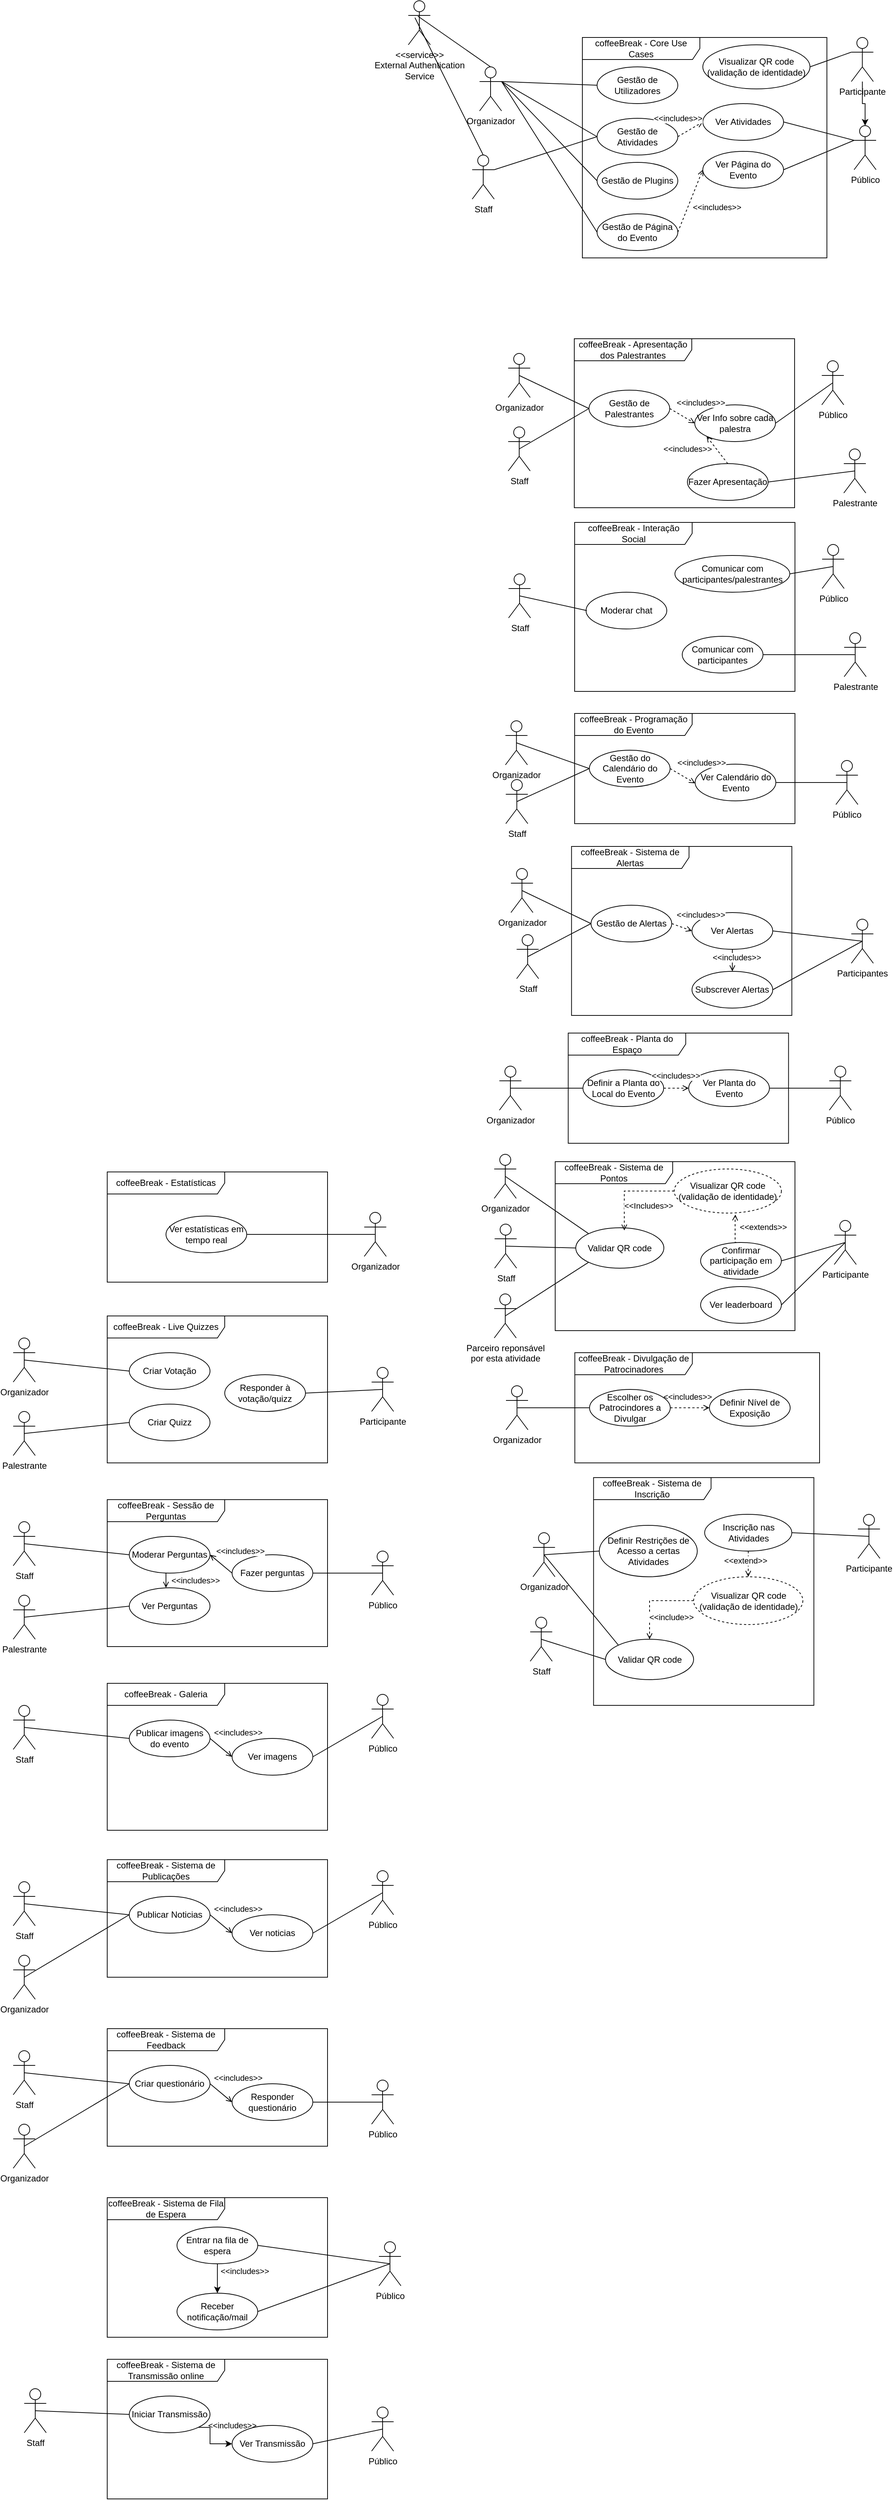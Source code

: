 <mxfile version="26.0.14">
  <diagram name="Use Cases" id="p2EKxRobEqXZzoPl5qkg">
    <mxGraphModel dx="1968" dy="594" grid="1" gridSize="10" guides="1" tooltips="1" connect="1" arrows="1" fold="1" page="1" pageScale="1" pageWidth="827" pageHeight="1169" math="0" shadow="0">
      <root>
        <mxCell id="0" />
        <mxCell id="1" parent="0" />
        <mxCell id="ggnJtgibePCQ1vtAbxm--2" value="Organizador" style="shape=umlActor;verticalLabelPosition=bottom;verticalAlign=top;html=1;" parent="1" vertex="1">
          <mxGeometry x="207" y="100" width="30" height="60" as="geometry" />
        </mxCell>
        <mxCell id="VyXE9Kzk0IorjN7kaWU_-1" value="coffeeBreak - Core Use Cases" style="shape=umlFrame;whiteSpace=wrap;html=1;pointerEvents=0;recursiveResize=0;container=1;collapsible=0;width=160;" parent="1" vertex="1">
          <mxGeometry x="347" y="60" width="333" height="300" as="geometry" />
        </mxCell>
        <mxCell id="VyXE9Kzk0IorjN7kaWU_-4" value="Gestão de Utilizadores" style="ellipse;whiteSpace=wrap;html=1;" parent="VyXE9Kzk0IorjN7kaWU_-1" vertex="1">
          <mxGeometry x="20" y="40" width="110" height="50" as="geometry" />
        </mxCell>
        <mxCell id="VyXE9Kzk0IorjN7kaWU_-6" value="Gestão de Atividades" style="ellipse;whiteSpace=wrap;html=1;" parent="VyXE9Kzk0IorjN7kaWU_-1" vertex="1">
          <mxGeometry x="20" y="110" width="110" height="50" as="geometry" />
        </mxCell>
        <mxCell id="VyXE9Kzk0IorjN7kaWU_-7" value="Gestão de Plugins" style="ellipse;whiteSpace=wrap;html=1;" parent="VyXE9Kzk0IorjN7kaWU_-1" vertex="1">
          <mxGeometry x="20" y="170" width="110" height="50" as="geometry" />
        </mxCell>
        <mxCell id="VyXE9Kzk0IorjN7kaWU_-8" value="Gestão de Página do Evento" style="ellipse;whiteSpace=wrap;html=1;" parent="VyXE9Kzk0IorjN7kaWU_-1" vertex="1">
          <mxGeometry x="20" y="240" width="110" height="50" as="geometry" />
        </mxCell>
        <mxCell id="VyXE9Kzk0IorjN7kaWU_-20" value="Ver Atividades" style="ellipse;whiteSpace=wrap;html=1;" parent="VyXE9Kzk0IorjN7kaWU_-1" vertex="1">
          <mxGeometry x="164" y="90" width="110" height="50" as="geometry" />
        </mxCell>
        <mxCell id="VyXE9Kzk0IorjN7kaWU_-22" value="Ver Página do Evento" style="ellipse;whiteSpace=wrap;html=1;" parent="VyXE9Kzk0IorjN7kaWU_-1" vertex="1">
          <mxGeometry x="164" y="155" width="110" height="50" as="geometry" />
        </mxCell>
        <mxCell id="9vGkRg50vACIbZRYOMSk-7" value="" style="endArrow=open;html=1;rounded=0;exitX=1;exitY=0.5;exitDx=0;exitDy=0;entryX=0;entryY=0.5;entryDx=0;entryDy=0;endFill=0;dashed=1;" parent="VyXE9Kzk0IorjN7kaWU_-1" source="VyXE9Kzk0IorjN7kaWU_-6" target="VyXE9Kzk0IorjN7kaWU_-20" edge="1">
          <mxGeometry width="50" height="50" relative="1" as="geometry">
            <mxPoint x="123" y="140" as="sourcePoint" />
            <mxPoint x="173" y="90" as="targetPoint" />
          </mxGeometry>
        </mxCell>
        <mxCell id="9vGkRg50vACIbZRYOMSk-8" value="&amp;lt;&amp;lt;includes&amp;gt;&amp;gt;" style="edgeLabel;html=1;align=center;verticalAlign=middle;resizable=0;points=[];" parent="9vGkRg50vACIbZRYOMSk-7" vertex="1" connectable="0">
          <mxGeometry x="-0.113" relative="1" as="geometry">
            <mxPoint x="-15" y="-16" as="offset" />
          </mxGeometry>
        </mxCell>
        <mxCell id="9vGkRg50vACIbZRYOMSk-9" value="" style="endArrow=open;html=1;rounded=0;exitX=1;exitY=0.5;exitDx=0;exitDy=0;entryX=0;entryY=0.5;entryDx=0;entryDy=0;endFill=0;dashed=1;" parent="VyXE9Kzk0IorjN7kaWU_-1" source="VyXE9Kzk0IorjN7kaWU_-8" target="VyXE9Kzk0IorjN7kaWU_-22" edge="1">
          <mxGeometry width="50" height="50" relative="1" as="geometry">
            <mxPoint x="133" y="260" as="sourcePoint" />
            <mxPoint x="167" y="240" as="targetPoint" />
          </mxGeometry>
        </mxCell>
        <mxCell id="9vGkRg50vACIbZRYOMSk-10" value="&amp;lt;&amp;lt;includes&amp;gt;&amp;gt;" style="edgeLabel;html=1;align=center;verticalAlign=middle;resizable=0;points=[];" parent="9vGkRg50vACIbZRYOMSk-9" vertex="1" connectable="0">
          <mxGeometry x="-0.113" relative="1" as="geometry">
            <mxPoint x="38" y="3" as="offset" />
          </mxGeometry>
        </mxCell>
        <mxCell id="mBJYT2wtwATNaXPD2oIs-4" value="Visualizar QR code (validação de identidade)" style="ellipse;whiteSpace=wrap;html=1;" vertex="1" parent="VyXE9Kzk0IorjN7kaWU_-1">
          <mxGeometry x="164" y="10" width="146" height="60" as="geometry" />
        </mxCell>
        <mxCell id="VyXE9Kzk0IorjN7kaWU_-26" value="Público" style="shape=umlActor;verticalLabelPosition=bottom;verticalAlign=top;html=1;" parent="1" vertex="1">
          <mxGeometry x="717" y="180" width="30" height="60" as="geometry" />
        </mxCell>
        <mxCell id="VyXE9Kzk0IorjN7kaWU_-30" value="" style="endArrow=none;html=1;rounded=0;exitX=1;exitY=0.333;exitDx=0;exitDy=0;exitPerimeter=0;entryX=0;entryY=0.5;entryDx=0;entryDy=0;" parent="1" source="ggnJtgibePCQ1vtAbxm--2" target="VyXE9Kzk0IorjN7kaWU_-4" edge="1">
          <mxGeometry width="50" height="50" relative="1" as="geometry">
            <mxPoint x="277" y="200" as="sourcePoint" />
            <mxPoint x="327" y="150" as="targetPoint" />
          </mxGeometry>
        </mxCell>
        <mxCell id="VyXE9Kzk0IorjN7kaWU_-31" value="" style="endArrow=none;html=1;rounded=0;exitX=1;exitY=0.333;exitDx=0;exitDy=0;exitPerimeter=0;entryX=0;entryY=0.5;entryDx=0;entryDy=0;" parent="1" source="ggnJtgibePCQ1vtAbxm--2" target="VyXE9Kzk0IorjN7kaWU_-6" edge="1">
          <mxGeometry width="50" height="50" relative="1" as="geometry">
            <mxPoint x="287" y="220" as="sourcePoint" />
            <mxPoint x="377" y="135" as="targetPoint" />
          </mxGeometry>
        </mxCell>
        <mxCell id="VyXE9Kzk0IorjN7kaWU_-32" value="" style="endArrow=none;html=1;rounded=0;exitX=1;exitY=0.333;exitDx=0;exitDy=0;exitPerimeter=0;entryX=0;entryY=0.5;entryDx=0;entryDy=0;" parent="1" source="ggnJtgibePCQ1vtAbxm--2" target="VyXE9Kzk0IorjN7kaWU_-8" edge="1">
          <mxGeometry width="50" height="50" relative="1" as="geometry">
            <mxPoint x="287" y="220" as="sourcePoint" />
            <mxPoint x="377" y="205" as="targetPoint" />
          </mxGeometry>
        </mxCell>
        <mxCell id="VyXE9Kzk0IorjN7kaWU_-33" value="" style="endArrow=none;html=1;rounded=0;exitX=1;exitY=0.333;exitDx=0;exitDy=0;exitPerimeter=0;entryX=0;entryY=0.5;entryDx=0;entryDy=0;" parent="1" source="ggnJtgibePCQ1vtAbxm--2" target="VyXE9Kzk0IorjN7kaWU_-7" edge="1">
          <mxGeometry width="50" height="50" relative="1" as="geometry">
            <mxPoint x="297" y="230" as="sourcePoint" />
            <mxPoint x="387" y="215" as="targetPoint" />
          </mxGeometry>
        </mxCell>
        <mxCell id="VyXE9Kzk0IorjN7kaWU_-37" value="" style="endArrow=none;html=1;rounded=0;exitX=1;exitY=0.5;exitDx=0;exitDy=0;entryX=0;entryY=0.333;entryDx=0;entryDy=0;entryPerimeter=0;" parent="1" source="VyXE9Kzk0IorjN7kaWU_-20" target="VyXE9Kzk0IorjN7kaWU_-26" edge="1">
          <mxGeometry width="50" height="50" relative="1" as="geometry">
            <mxPoint x="697" y="190" as="sourcePoint" />
            <mxPoint x="747" y="140" as="targetPoint" />
          </mxGeometry>
        </mxCell>
        <mxCell id="VyXE9Kzk0IorjN7kaWU_-38" value="" style="endArrow=none;html=1;rounded=0;exitX=1;exitY=0.5;exitDx=0;exitDy=0;entryX=0;entryY=0.333;entryDx=0;entryDy=0;entryPerimeter=0;" parent="1" source="VyXE9Kzk0IorjN7kaWU_-22" target="VyXE9Kzk0IorjN7kaWU_-26" edge="1">
          <mxGeometry width="50" height="50" relative="1" as="geometry">
            <mxPoint x="707" y="200" as="sourcePoint" />
            <mxPoint x="757" y="150" as="targetPoint" />
          </mxGeometry>
        </mxCell>
        <mxCell id="VyXE9Kzk0IorjN7kaWU_-39" value="&amp;lt;&amp;lt;service&amp;gt;&amp;gt;&lt;div&gt;External Authentication&lt;/div&gt;&lt;div&gt;Service&lt;/div&gt;" style="shape=umlActor;verticalLabelPosition=bottom;verticalAlign=top;html=1;" parent="1" vertex="1">
          <mxGeometry x="110" y="10" width="30" height="60" as="geometry" />
        </mxCell>
        <mxCell id="VyXE9Kzk0IorjN7kaWU_-41" value="" style="endArrow=none;html=1;rounded=0;exitX=0.433;exitY=0.35;exitDx=0;exitDy=0;exitPerimeter=0;entryX=0.5;entryY=0;entryDx=0;entryDy=0;entryPerimeter=0;" parent="1" source="VyXE9Kzk0IorjN7kaWU_-39" target="ggnJtgibePCQ1vtAbxm--2" edge="1">
          <mxGeometry width="50" height="50" relative="1" as="geometry">
            <mxPoint x="287" y="220" as="sourcePoint" />
            <mxPoint x="377" y="135" as="targetPoint" />
          </mxGeometry>
        </mxCell>
        <mxCell id="9vGkRg50vACIbZRYOMSk-1" value="Staff" style="shape=umlActor;verticalLabelPosition=bottom;verticalAlign=top;html=1;" parent="1" vertex="1">
          <mxGeometry x="197" y="220" width="30" height="60" as="geometry" />
        </mxCell>
        <mxCell id="9vGkRg50vACIbZRYOMSk-2" value="" style="endArrow=none;html=1;rounded=0;exitX=0.5;exitY=0;exitDx=0;exitDy=0;exitPerimeter=0;entryX=0.3;entryY=0.383;entryDx=0;entryDy=0;entryPerimeter=0;" parent="1" source="9vGkRg50vACIbZRYOMSk-1" target="VyXE9Kzk0IorjN7kaWU_-39" edge="1">
          <mxGeometry width="50" height="50" relative="1" as="geometry">
            <mxPoint x="237" y="200" as="sourcePoint" />
            <mxPoint x="287" y="150" as="targetPoint" />
          </mxGeometry>
        </mxCell>
        <mxCell id="9vGkRg50vACIbZRYOMSk-4" value="" style="endArrow=none;html=1;rounded=0;exitX=1;exitY=0.333;exitDx=0;exitDy=0;exitPerimeter=0;entryX=0;entryY=0.5;entryDx=0;entryDy=0;" parent="1" source="9vGkRg50vACIbZRYOMSk-1" target="VyXE9Kzk0IorjN7kaWU_-6" edge="1">
          <mxGeometry width="50" height="50" relative="1" as="geometry">
            <mxPoint x="227" y="250" as="sourcePoint" />
            <mxPoint x="277" y="200" as="targetPoint" />
          </mxGeometry>
        </mxCell>
        <mxCell id="Ud_ugtpfHghloITQ3JTs-12" value="coffeeBreak - Apresentação dos Palestrantes" style="shape=umlFrame;whiteSpace=wrap;html=1;pointerEvents=0;recursiveResize=0;container=1;collapsible=0;width=160;" parent="1" vertex="1">
          <mxGeometry x="336" y="470" width="300" height="230" as="geometry" />
        </mxCell>
        <mxCell id="Ud_ugtpfHghloITQ3JTs-13" value="Gestão de Palestrantes" style="ellipse;whiteSpace=wrap;html=1;" parent="Ud_ugtpfHghloITQ3JTs-12" vertex="1">
          <mxGeometry x="20" y="70" width="110" height="50" as="geometry" />
        </mxCell>
        <mxCell id="Ud_ugtpfHghloITQ3JTs-17" value="Ver Info sobre cada palestra" style="ellipse;whiteSpace=wrap;html=1;" parent="Ud_ugtpfHghloITQ3JTs-12" vertex="1">
          <mxGeometry x="164" y="90" width="110" height="50" as="geometry" />
        </mxCell>
        <mxCell id="Ud_ugtpfHghloITQ3JTs-19" value="" style="endArrow=open;html=1;rounded=0;entryX=0;entryY=0.5;entryDx=0;entryDy=0;endFill=0;exitX=1;exitY=0.5;exitDx=0;exitDy=0;dashed=1;" parent="Ud_ugtpfHghloITQ3JTs-12" source="Ud_ugtpfHghloITQ3JTs-13" target="Ud_ugtpfHghloITQ3JTs-17" edge="1">
          <mxGeometry width="50" height="50" relative="1" as="geometry">
            <mxPoint x="130" y="135" as="sourcePoint" />
            <mxPoint x="173" y="90" as="targetPoint" />
          </mxGeometry>
        </mxCell>
        <mxCell id="Ud_ugtpfHghloITQ3JTs-20" value="&amp;lt;&amp;lt;includes&amp;gt;&amp;gt;" style="edgeLabel;html=1;align=center;verticalAlign=middle;resizable=0;points=[];" parent="Ud_ugtpfHghloITQ3JTs-19" vertex="1" connectable="0">
          <mxGeometry x="-0.113" relative="1" as="geometry">
            <mxPoint x="27" y="-17" as="offset" />
          </mxGeometry>
        </mxCell>
        <mxCell id="Ud_ugtpfHghloITQ3JTs-34" value="Fazer Apresentação" style="ellipse;whiteSpace=wrap;html=1;" parent="Ud_ugtpfHghloITQ3JTs-12" vertex="1">
          <mxGeometry x="154" y="170" width="110" height="50" as="geometry" />
        </mxCell>
        <mxCell id="Ud_ugtpfHghloITQ3JTs-39" value="" style="endArrow=open;html=1;rounded=0;entryX=0;entryY=1;entryDx=0;entryDy=0;endFill=0;exitX=0.5;exitY=0;exitDx=0;exitDy=0;dashed=1;" parent="Ud_ugtpfHghloITQ3JTs-12" source="Ud_ugtpfHghloITQ3JTs-34" target="Ud_ugtpfHghloITQ3JTs-17" edge="1">
          <mxGeometry width="50" height="50" relative="1" as="geometry">
            <mxPoint x="140" y="105" as="sourcePoint" />
            <mxPoint x="174" y="125" as="targetPoint" />
          </mxGeometry>
        </mxCell>
        <mxCell id="Ud_ugtpfHghloITQ3JTs-41" value="&amp;lt;&amp;lt;includes&amp;gt;&amp;gt;" style="edgeLabel;html=1;align=center;verticalAlign=middle;resizable=0;points=[];" parent="Ud_ugtpfHghloITQ3JTs-12" vertex="1" connectable="0">
          <mxGeometry x="153.996" y="150.002" as="geometry" />
        </mxCell>
        <mxCell id="Ud_ugtpfHghloITQ3JTs-23" value="Organizador" style="shape=umlActor;verticalLabelPosition=bottom;verticalAlign=top;html=1;" parent="1" vertex="1">
          <mxGeometry x="246" y="490" width="30" height="60" as="geometry" />
        </mxCell>
        <mxCell id="Ud_ugtpfHghloITQ3JTs-24" value="Staff" style="shape=umlActor;verticalLabelPosition=bottom;verticalAlign=top;html=1;" parent="1" vertex="1">
          <mxGeometry x="246" y="590" width="30" height="60" as="geometry" />
        </mxCell>
        <mxCell id="Ud_ugtpfHghloITQ3JTs-29" value="" style="endArrow=none;html=1;rounded=0;exitX=0.5;exitY=0.5;exitDx=0;exitDy=0;exitPerimeter=0;entryX=0;entryY=0.5;entryDx=0;entryDy=0;" parent="1" source="Ud_ugtpfHghloITQ3JTs-24" target="Ud_ugtpfHghloITQ3JTs-13" edge="1">
          <mxGeometry width="50" height="50" relative="1" as="geometry">
            <mxPoint x="536" y="470" as="sourcePoint" />
            <mxPoint x="586" y="420" as="targetPoint" />
          </mxGeometry>
        </mxCell>
        <mxCell id="Ud_ugtpfHghloITQ3JTs-30" value="" style="endArrow=none;html=1;rounded=0;exitX=0.5;exitY=0.5;exitDx=0;exitDy=0;exitPerimeter=0;entryX=0;entryY=0.5;entryDx=0;entryDy=0;" parent="1" source="Ud_ugtpfHghloITQ3JTs-23" target="Ud_ugtpfHghloITQ3JTs-13" edge="1">
          <mxGeometry width="50" height="50" relative="1" as="geometry">
            <mxPoint x="271" y="630" as="sourcePoint" />
            <mxPoint x="366" y="575" as="targetPoint" />
          </mxGeometry>
        </mxCell>
        <mxCell id="Ud_ugtpfHghloITQ3JTs-32" value="Público" style="shape=umlActor;verticalLabelPosition=bottom;verticalAlign=top;html=1;" parent="1" vertex="1">
          <mxGeometry x="673" y="500" width="30" height="60" as="geometry" />
        </mxCell>
        <mxCell id="Ud_ugtpfHghloITQ3JTs-33" value="" style="endArrow=none;html=1;rounded=0;exitX=1;exitY=0.5;exitDx=0;exitDy=0;entryX=0.5;entryY=0.5;entryDx=0;entryDy=0;entryPerimeter=0;" parent="1" source="Ud_ugtpfHghloITQ3JTs-17" target="Ud_ugtpfHghloITQ3JTs-32" edge="1">
          <mxGeometry width="50" height="50" relative="1" as="geometry">
            <mxPoint x="271" y="630" as="sourcePoint" />
            <mxPoint x="366" y="575" as="targetPoint" />
          </mxGeometry>
        </mxCell>
        <mxCell id="Ud_ugtpfHghloITQ3JTs-35" value="Palestrante" style="shape=umlActor;verticalLabelPosition=bottom;verticalAlign=top;html=1;" parent="1" vertex="1">
          <mxGeometry x="703" y="620" width="30" height="60" as="geometry" />
        </mxCell>
        <mxCell id="Ud_ugtpfHghloITQ3JTs-38" value="" style="endArrow=none;html=1;rounded=0;exitX=1;exitY=0.5;exitDx=0;exitDy=0;entryX=0.5;entryY=0.5;entryDx=0;entryDy=0;entryPerimeter=0;" parent="1" source="Ud_ugtpfHghloITQ3JTs-34" target="Ud_ugtpfHghloITQ3JTs-35" edge="1">
          <mxGeometry width="50" height="50" relative="1" as="geometry">
            <mxPoint x="620" y="595" as="sourcePoint" />
            <mxPoint x="698" y="540" as="targetPoint" />
          </mxGeometry>
        </mxCell>
        <mxCell id="Ud_ugtpfHghloITQ3JTs-44" value="coffeeBreak - Interação Social" style="shape=umlFrame;whiteSpace=wrap;html=1;pointerEvents=0;recursiveResize=0;container=1;collapsible=0;width=160;" parent="1" vertex="1">
          <mxGeometry x="336.5" y="720" width="300" height="230" as="geometry" />
        </mxCell>
        <mxCell id="Ud_ugtpfHghloITQ3JTs-46" value="Comunicar com participantes/palestrantes" style="ellipse;whiteSpace=wrap;html=1;" parent="Ud_ugtpfHghloITQ3JTs-44" vertex="1">
          <mxGeometry x="136.5" y="45" width="156.5" height="50" as="geometry" />
        </mxCell>
        <mxCell id="Ud_ugtpfHghloITQ3JTs-60" value="Comunicar com participantes" style="ellipse;whiteSpace=wrap;html=1;" parent="Ud_ugtpfHghloITQ3JTs-44" vertex="1">
          <mxGeometry x="146.5" y="155" width="110" height="50" as="geometry" />
        </mxCell>
        <mxCell id="Ud_ugtpfHghloITQ3JTs-62" value="Moderar chat" style="ellipse;whiteSpace=wrap;html=1;" parent="Ud_ugtpfHghloITQ3JTs-44" vertex="1">
          <mxGeometry x="15.5" y="95" width="110" height="50" as="geometry" />
        </mxCell>
        <mxCell id="AX2R5WGuGeDA1l5njT-w-17" value="coffeeBreak - Sistema de Alertas" style="shape=umlFrame;whiteSpace=wrap;html=1;pointerEvents=0;recursiveResize=0;container=1;collapsible=0;width=160;" parent="1" vertex="1">
          <mxGeometry x="332.25" y="1161" width="300" height="230" as="geometry" />
        </mxCell>
        <mxCell id="AX2R5WGuGeDA1l5njT-w-35" style="edgeStyle=orthogonalEdgeStyle;rounded=0;orthogonalLoop=1;jettySize=auto;html=1;exitX=0.5;exitY=1;exitDx=0;exitDy=0;entryX=0.5;entryY=0;entryDx=0;entryDy=0;endArrow=open;endFill=0;" parent="AX2R5WGuGeDA1l5njT-w-17" source="AX2R5WGuGeDA1l5njT-w-19" target="AX2R5WGuGeDA1l5njT-w-33" edge="1">
          <mxGeometry relative="1" as="geometry">
            <mxPoint x="219.25" y="270" as="sourcePoint" />
          </mxGeometry>
        </mxCell>
        <mxCell id="AX2R5WGuGeDA1l5njT-w-36" value="&amp;lt;&amp;lt;includes&amp;gt;&amp;gt;" style="edgeLabel;html=1;align=center;verticalAlign=middle;resizable=0;points=[];" parent="AX2R5WGuGeDA1l5njT-w-35" vertex="1" connectable="0">
          <mxGeometry x="-0.3" y="5" relative="1" as="geometry">
            <mxPoint as="offset" />
          </mxGeometry>
        </mxCell>
        <mxCell id="AX2R5WGuGeDA1l5njT-w-19" value="Ver Alertas" style="ellipse;whiteSpace=wrap;html=1;" parent="AX2R5WGuGeDA1l5njT-w-17" vertex="1">
          <mxGeometry x="164" y="90" width="110" height="50" as="geometry" />
        </mxCell>
        <mxCell id="AX2R5WGuGeDA1l5njT-w-33" value="Subscrever Alertas" style="ellipse;whiteSpace=wrap;html=1;" parent="AX2R5WGuGeDA1l5njT-w-17" vertex="1">
          <mxGeometry x="164" y="170" width="110" height="50" as="geometry" />
        </mxCell>
        <mxCell id="AX2R5WGuGeDA1l5njT-w-18" value="Gestão de Alertas" style="ellipse;whiteSpace=wrap;html=1;" parent="AX2R5WGuGeDA1l5njT-w-17" vertex="1">
          <mxGeometry x="26.5" y="80" width="110" height="50" as="geometry" />
        </mxCell>
        <mxCell id="AX2R5WGuGeDA1l5njT-w-20" value="" style="endArrow=open;html=1;rounded=0;entryX=0;entryY=0.5;entryDx=0;entryDy=0;endFill=0;exitX=1;exitY=0.5;exitDx=0;exitDy=0;dashed=1;" parent="AX2R5WGuGeDA1l5njT-w-17" source="AX2R5WGuGeDA1l5njT-w-18" target="AX2R5WGuGeDA1l5njT-w-19" edge="1">
          <mxGeometry width="50" height="50" relative="1" as="geometry">
            <mxPoint x="142" y="925" as="sourcePoint" />
            <mxPoint x="176.0" y="905" as="targetPoint" />
          </mxGeometry>
        </mxCell>
        <mxCell id="AX2R5WGuGeDA1l5njT-w-21" value="&amp;lt;&amp;lt;includes&amp;gt;&amp;gt;" style="edgeLabel;html=1;align=center;verticalAlign=middle;resizable=0;points=[];" parent="AX2R5WGuGeDA1l5njT-w-20" vertex="1" connectable="0">
          <mxGeometry x="-0.113" relative="1" as="geometry">
            <mxPoint x="27" y="-17" as="offset" />
          </mxGeometry>
        </mxCell>
        <mxCell id="Ud_ugtpfHghloITQ3JTs-53" value="Staff" style="shape=umlActor;verticalLabelPosition=bottom;verticalAlign=top;html=1;" parent="1" vertex="1">
          <mxGeometry x="246.5" y="790" width="30" height="60" as="geometry" />
        </mxCell>
        <mxCell id="Ud_ugtpfHghloITQ3JTs-56" value="Público" style="shape=umlActor;verticalLabelPosition=bottom;verticalAlign=top;html=1;" parent="1" vertex="1">
          <mxGeometry x="673.5" y="750" width="30" height="60" as="geometry" />
        </mxCell>
        <mxCell id="AX2R5WGuGeDA1l5njT-w-26" value="Staff" style="shape=umlActor;verticalLabelPosition=bottom;verticalAlign=top;html=1;" parent="1" vertex="1">
          <mxGeometry x="257.5" y="1281" width="30" height="60" as="geometry" />
        </mxCell>
        <mxCell id="Ud_ugtpfHghloITQ3JTs-57" value="" style="endArrow=none;html=1;rounded=0;exitX=1;exitY=0.5;exitDx=0;exitDy=0;entryX=0.5;entryY=0.5;entryDx=0;entryDy=0;entryPerimeter=0;" parent="1" source="Ud_ugtpfHghloITQ3JTs-46" target="Ud_ugtpfHghloITQ3JTs-56" edge="1">
          <mxGeometry width="50" height="50" relative="1" as="geometry">
            <mxPoint x="271.5" y="880" as="sourcePoint" />
            <mxPoint x="366.5" y="825" as="targetPoint" />
          </mxGeometry>
        </mxCell>
        <mxCell id="AX2R5WGuGeDA1l5njT-w-27" value="" style="endArrow=none;html=1;rounded=0;exitX=0.5;exitY=0.5;exitDx=0;exitDy=0;exitPerimeter=0;entryX=0;entryY=0.5;entryDx=0;entryDy=0;" parent="1" source="AX2R5WGuGeDA1l5njT-w-26" target="AX2R5WGuGeDA1l5njT-w-18" edge="1">
          <mxGeometry width="50" height="50" relative="1" as="geometry">
            <mxPoint x="532.5" y="541" as="sourcePoint" />
            <mxPoint x="582.5" y="491" as="targetPoint" />
          </mxGeometry>
        </mxCell>
        <mxCell id="Ud_ugtpfHghloITQ3JTs-58" value="Palestrante" style="shape=umlActor;verticalLabelPosition=bottom;verticalAlign=top;html=1;" parent="1" vertex="1">
          <mxGeometry x="703.5" y="870" width="30" height="60" as="geometry" />
        </mxCell>
        <mxCell id="Ud_ugtpfHghloITQ3JTs-61" value="" style="endArrow=none;html=1;rounded=0;exitX=1;exitY=0.5;exitDx=0;exitDy=0;entryX=0.5;entryY=0.5;entryDx=0;entryDy=0;entryPerimeter=0;" parent="1" source="Ud_ugtpfHghloITQ3JTs-60" target="Ud_ugtpfHghloITQ3JTs-58" edge="1">
          <mxGeometry width="50" height="50" relative="1" as="geometry">
            <mxPoint x="603" y="800" as="sourcePoint" />
            <mxPoint x="699" y="790" as="targetPoint" />
          </mxGeometry>
        </mxCell>
        <mxCell id="AX2R5WGuGeDA1l5njT-w-29" value="Participantes" style="shape=umlActor;verticalLabelPosition=bottom;verticalAlign=top;html=1;" parent="1" vertex="1">
          <mxGeometry x="713.25" y="1260" width="30" height="60" as="geometry" />
        </mxCell>
        <mxCell id="Ud_ugtpfHghloITQ3JTs-63" value="" style="endArrow=none;html=1;rounded=0;exitX=0.5;exitY=0.5;exitDx=0;exitDy=0;exitPerimeter=0;" parent="1" source="Ud_ugtpfHghloITQ3JTs-53" edge="1">
          <mxGeometry width="50" height="50" relative="1" as="geometry">
            <mxPoint x="603" y="910" as="sourcePoint" />
            <mxPoint x="353" y="840" as="targetPoint" />
          </mxGeometry>
        </mxCell>
        <mxCell id="AX2R5WGuGeDA1l5njT-w-30" value="" style="endArrow=none;html=1;rounded=0;exitX=1;exitY=0.5;exitDx=0;exitDy=0;entryX=0.5;entryY=0.5;entryDx=0;entryDy=0;entryPerimeter=0;" parent="1" source="AX2R5WGuGeDA1l5njT-w-19" target="AX2R5WGuGeDA1l5njT-w-29" edge="1">
          <mxGeometry width="50" height="50" relative="1" as="geometry">
            <mxPoint x="267.5" y="701" as="sourcePoint" />
            <mxPoint x="362.5" y="646" as="targetPoint" />
          </mxGeometry>
        </mxCell>
        <mxCell id="AX2R5WGuGeDA1l5njT-w-34" value="" style="endArrow=none;html=1;rounded=0;entryX=0.5;entryY=0.5;entryDx=0;entryDy=0;entryPerimeter=0;exitX=1;exitY=0.5;exitDx=0;exitDy=0;" parent="1" source="AX2R5WGuGeDA1l5njT-w-33" target="AX2R5WGuGeDA1l5njT-w-29" edge="1">
          <mxGeometry width="50" height="50" relative="1" as="geometry">
            <mxPoint x="629" y="821" as="sourcePoint" />
            <mxPoint x="679" y="771" as="targetPoint" />
          </mxGeometry>
        </mxCell>
        <mxCell id="Ud_ugtpfHghloITQ3JTs-66" value="coffeeBreak - Sistema de Pontos" style="shape=umlFrame;whiteSpace=wrap;html=1;pointerEvents=0;recursiveResize=0;container=1;collapsible=0;width=160;" parent="1" vertex="1">
          <mxGeometry x="310" y="1590" width="326.5" height="230" as="geometry" />
        </mxCell>
        <mxCell id="Ud_ugtpfHghloITQ3JTs-81" value="Confirmar participação em atividade" style="ellipse;whiteSpace=wrap;html=1;" parent="Ud_ugtpfHghloITQ3JTs-66" vertex="1">
          <mxGeometry x="198" y="110" width="110" height="50" as="geometry" />
        </mxCell>
        <mxCell id="Ud_ugtpfHghloITQ3JTs-82" value="Ver leaderboard" style="ellipse;whiteSpace=wrap;html=1;" parent="Ud_ugtpfHghloITQ3JTs-66" vertex="1">
          <mxGeometry x="198" y="170" width="110" height="50" as="geometry" />
        </mxCell>
        <mxCell id="mBJYT2wtwATNaXPD2oIs-9" value="Visualizar QR code (validação de identidade)" style="ellipse;whiteSpace=wrap;html=1;dashed=1;" vertex="1" parent="Ud_ugtpfHghloITQ3JTs-66">
          <mxGeometry x="162" y="10" width="146" height="60" as="geometry" />
        </mxCell>
        <mxCell id="mBJYT2wtwATNaXPD2oIs-11" style="edgeStyle=orthogonalEdgeStyle;rounded=0;orthogonalLoop=1;jettySize=auto;html=1;exitX=0.5;exitY=0;exitDx=0;exitDy=0;endArrow=open;endFill=0;dashed=1;entryX=0.571;entryY=1.033;entryDx=0;entryDy=0;entryPerimeter=0;" edge="1" parent="Ud_ugtpfHghloITQ3JTs-66" source="Ud_ugtpfHghloITQ3JTs-81" target="mBJYT2wtwATNaXPD2oIs-9">
          <mxGeometry relative="1" as="geometry">
            <mxPoint x="166.75" y="345" as="sourcePoint" />
            <mxPoint x="219.75" y="345" as="targetPoint" />
            <Array as="points">
              <mxPoint x="245" y="80" />
              <mxPoint x="245" y="80" />
            </Array>
          </mxGeometry>
        </mxCell>
        <mxCell id="mBJYT2wtwATNaXPD2oIs-12" value="&amp;lt;&amp;lt;extends&amp;gt;&amp;gt;" style="edgeLabel;html=1;align=center;verticalAlign=middle;resizable=0;points=[];" vertex="1" connectable="0" parent="mBJYT2wtwATNaXPD2oIs-11">
          <mxGeometry x="-0.202" y="3" relative="1" as="geometry">
            <mxPoint x="41" y="-11" as="offset" />
          </mxGeometry>
        </mxCell>
        <mxCell id="mBJYT2wtwATNaXPD2oIs-14" value="&lt;div&gt;Validar QR code&lt;/div&gt;" style="ellipse;whiteSpace=wrap;html=1;" vertex="1" parent="Ud_ugtpfHghloITQ3JTs-66">
          <mxGeometry x="28" y="90" width="120" height="55" as="geometry" />
        </mxCell>
        <mxCell id="mBJYT2wtwATNaXPD2oIs-16" style="edgeStyle=orthogonalEdgeStyle;rounded=0;orthogonalLoop=1;jettySize=auto;html=1;exitX=0;exitY=0.5;exitDx=0;exitDy=0;endArrow=open;endFill=0;dashed=1;entryX=0.551;entryY=0.067;entryDx=0;entryDy=0;entryPerimeter=0;" edge="1" parent="Ud_ugtpfHghloITQ3JTs-66" source="mBJYT2wtwATNaXPD2oIs-9" target="mBJYT2wtwATNaXPD2oIs-14">
          <mxGeometry relative="1" as="geometry">
            <mxPoint x="263" y="120" as="sourcePoint" />
            <mxPoint x="255" y="82" as="targetPoint" />
            <Array as="points">
              <mxPoint x="94" y="40" />
            </Array>
          </mxGeometry>
        </mxCell>
        <mxCell id="mBJYT2wtwATNaXPD2oIs-17" value="&amp;lt;&amp;lt;Includes&amp;gt;&amp;gt;" style="edgeLabel;html=1;align=center;verticalAlign=middle;resizable=0;points=[];" vertex="1" connectable="0" parent="mBJYT2wtwATNaXPD2oIs-16">
          <mxGeometry x="-0.202" y="3" relative="1" as="geometry">
            <mxPoint x="13" y="17" as="offset" />
          </mxGeometry>
        </mxCell>
        <mxCell id="Ud_ugtpfHghloITQ3JTs-78" value="Participante" style="shape=umlActor;verticalLabelPosition=bottom;verticalAlign=top;html=1;" parent="1" vertex="1">
          <mxGeometry x="690" y="1670" width="30" height="60" as="geometry" />
        </mxCell>
        <mxCell id="Ud_ugtpfHghloITQ3JTs-83" value="" style="endArrow=none;html=1;rounded=0;exitX=1;exitY=0.5;exitDx=0;exitDy=0;entryX=0.5;entryY=0.5;entryDx=0;entryDy=0;entryPerimeter=0;" parent="1" source="Ud_ugtpfHghloITQ3JTs-81" target="Ud_ugtpfHghloITQ3JTs-78" edge="1">
          <mxGeometry width="50" height="50" relative="1" as="geometry">
            <mxPoint x="627" y="1155" as="sourcePoint" />
            <mxPoint x="745" y="1180" as="targetPoint" />
          </mxGeometry>
        </mxCell>
        <mxCell id="Ud_ugtpfHghloITQ3JTs-84" value="" style="endArrow=none;html=1;rounded=0;entryX=0.5;entryY=0.5;entryDx=0;entryDy=0;entryPerimeter=0;exitX=1;exitY=0.5;exitDx=0;exitDy=0;" parent="1" source="Ud_ugtpfHghloITQ3JTs-82" target="Ud_ugtpfHghloITQ3JTs-78" edge="1">
          <mxGeometry width="50" height="50" relative="1" as="geometry">
            <mxPoint x="559" y="1395" as="sourcePoint" />
            <mxPoint x="728" y="1410" as="targetPoint" />
          </mxGeometry>
        </mxCell>
        <mxCell id="AX2R5WGuGeDA1l5njT-w-54" value="coffeeBreak - Planta do Espaço" style="shape=umlFrame;whiteSpace=wrap;html=1;pointerEvents=0;recursiveResize=0;container=1;collapsible=0;width=160;" parent="1" vertex="1">
          <mxGeometry x="327.75" y="1415" width="300" height="150" as="geometry" />
        </mxCell>
        <mxCell id="AX2R5WGuGeDA1l5njT-w-55" value="Definir a Planta do Local do Evento" style="ellipse;whiteSpace=wrap;html=1;" parent="AX2R5WGuGeDA1l5njT-w-54" vertex="1">
          <mxGeometry x="20" y="50" width="110" height="50" as="geometry" />
        </mxCell>
        <mxCell id="AX2R5WGuGeDA1l5njT-w-56" value="Ver Planta do Evento" style="ellipse;whiteSpace=wrap;html=1;" parent="AX2R5WGuGeDA1l5njT-w-54" vertex="1">
          <mxGeometry x="164" y="50" width="110" height="50" as="geometry" />
        </mxCell>
        <mxCell id="AX2R5WGuGeDA1l5njT-w-57" value="" style="endArrow=open;html=1;rounded=0;entryX=0;entryY=0.5;entryDx=0;entryDy=0;endFill=0;exitX=1;exitY=0.5;exitDx=0;exitDy=0;dashed=1;" parent="AX2R5WGuGeDA1l5njT-w-54" source="AX2R5WGuGeDA1l5njT-w-55" target="AX2R5WGuGeDA1l5njT-w-56" edge="1">
          <mxGeometry width="50" height="50" relative="1" as="geometry">
            <mxPoint x="130" y="115" as="sourcePoint" />
            <mxPoint x="164" y="95" as="targetPoint" />
          </mxGeometry>
        </mxCell>
        <mxCell id="AX2R5WGuGeDA1l5njT-w-58" value="&amp;lt;&amp;lt;includes&amp;gt;&amp;gt;" style="edgeLabel;html=1;align=center;verticalAlign=middle;resizable=0;points=[];" parent="AX2R5WGuGeDA1l5njT-w-57" vertex="1" connectable="0">
          <mxGeometry x="-0.113" relative="1" as="geometry">
            <mxPoint x="1" y="-17" as="offset" />
          </mxGeometry>
        </mxCell>
        <mxCell id="AX2R5WGuGeDA1l5njT-w-59" value="Organizador" style="shape=umlActor;verticalLabelPosition=bottom;verticalAlign=top;html=1;" parent="1" vertex="1">
          <mxGeometry x="234" y="1460" width="30" height="60" as="geometry" />
        </mxCell>
        <mxCell id="AX2R5WGuGeDA1l5njT-w-62" value="" style="endArrow=none;html=1;rounded=0;exitX=0.5;exitY=0.5;exitDx=0;exitDy=0;exitPerimeter=0;entryX=0;entryY=0.5;entryDx=0;entryDy=0;" parent="1" source="AX2R5WGuGeDA1l5njT-w-59" target="AX2R5WGuGeDA1l5njT-w-55" edge="1">
          <mxGeometry width="50" height="50" relative="1" as="geometry">
            <mxPoint x="262.75" y="1575" as="sourcePoint" />
            <mxPoint x="357.75" y="1520" as="targetPoint" />
          </mxGeometry>
        </mxCell>
        <mxCell id="AX2R5WGuGeDA1l5njT-w-63" value="Público" style="shape=umlActor;verticalLabelPosition=bottom;verticalAlign=top;html=1;" parent="1" vertex="1">
          <mxGeometry x="683.25" y="1460" width="30" height="60" as="geometry" />
        </mxCell>
        <mxCell id="AX2R5WGuGeDA1l5njT-w-64" value="" style="endArrow=none;html=1;rounded=0;exitX=1;exitY=0.5;exitDx=0;exitDy=0;entryX=0.5;entryY=0.5;entryDx=0;entryDy=0;entryPerimeter=0;" parent="1" source="AX2R5WGuGeDA1l5njT-w-56" target="AX2R5WGuGeDA1l5njT-w-63" edge="1">
          <mxGeometry width="50" height="50" relative="1" as="geometry">
            <mxPoint x="262.75" y="1575" as="sourcePoint" />
            <mxPoint x="357.75" y="1520" as="targetPoint" />
          </mxGeometry>
        </mxCell>
        <mxCell id="AX2R5WGuGeDA1l5njT-w-25" value="Organizador" style="shape=umlActor;verticalLabelPosition=bottom;verticalAlign=top;html=1;" parent="1" vertex="1">
          <mxGeometry x="249.75" y="1191" width="30" height="60" as="geometry" />
        </mxCell>
        <mxCell id="AX2R5WGuGeDA1l5njT-w-28" value="" style="endArrow=none;html=1;rounded=0;exitX=0.5;exitY=0.5;exitDx=0;exitDy=0;exitPerimeter=0;entryX=0;entryY=0.5;entryDx=0;entryDy=0;" parent="1" source="AX2R5WGuGeDA1l5njT-w-25" target="AX2R5WGuGeDA1l5njT-w-18" edge="1">
          <mxGeometry width="50" height="50" relative="1" as="geometry">
            <mxPoint x="267.5" y="701" as="sourcePoint" />
            <mxPoint x="362.5" y="646" as="targetPoint" />
          </mxGeometry>
        </mxCell>
        <mxCell id="AX2R5WGuGeDA1l5njT-w-37" value="coffeeBreak - Programação do Evento" style="shape=umlFrame;whiteSpace=wrap;html=1;pointerEvents=0;recursiveResize=0;container=1;collapsible=0;width=160;" parent="1" vertex="1">
          <mxGeometry x="336.5" y="980" width="300" height="150" as="geometry" />
        </mxCell>
        <mxCell id="AX2R5WGuGeDA1l5njT-w-38" value="Gestão do Calendário do Evento" style="ellipse;whiteSpace=wrap;html=1;" parent="AX2R5WGuGeDA1l5njT-w-37" vertex="1">
          <mxGeometry x="20" y="50" width="110" height="50" as="geometry" />
        </mxCell>
        <mxCell id="AX2R5WGuGeDA1l5njT-w-41" value="Ver Calendário do Evento" style="ellipse;whiteSpace=wrap;html=1;" parent="AX2R5WGuGeDA1l5njT-w-37" vertex="1">
          <mxGeometry x="164" y="69" width="110" height="50" as="geometry" />
        </mxCell>
        <mxCell id="AX2R5WGuGeDA1l5njT-w-42" value="" style="endArrow=open;html=1;rounded=0;entryX=0;entryY=0.5;entryDx=0;entryDy=0;endFill=0;exitX=1;exitY=0.5;exitDx=0;exitDy=0;dashed=1;" parent="AX2R5WGuGeDA1l5njT-w-37" source="AX2R5WGuGeDA1l5njT-w-38" edge="1">
          <mxGeometry width="50" height="50" relative="1" as="geometry">
            <mxPoint x="130" y="115" as="sourcePoint" />
            <mxPoint x="164" y="95" as="targetPoint" />
          </mxGeometry>
        </mxCell>
        <mxCell id="AX2R5WGuGeDA1l5njT-w-43" value="&amp;lt;&amp;lt;includes&amp;gt;&amp;gt;" style="edgeLabel;html=1;align=center;verticalAlign=middle;resizable=0;points=[];" parent="AX2R5WGuGeDA1l5njT-w-42" vertex="1" connectable="0">
          <mxGeometry x="-0.113" relative="1" as="geometry">
            <mxPoint x="27" y="-17" as="offset" />
          </mxGeometry>
        </mxCell>
        <mxCell id="AX2R5WGuGeDA1l5njT-w-45" value="Organizador" style="shape=umlActor;verticalLabelPosition=bottom;verticalAlign=top;html=1;" parent="1" vertex="1">
          <mxGeometry x="242.25" y="990" width="30" height="60" as="geometry" />
        </mxCell>
        <mxCell id="AX2R5WGuGeDA1l5njT-w-46" value="Staff" style="shape=umlActor;verticalLabelPosition=bottom;verticalAlign=top;html=1;" parent="1" vertex="1">
          <mxGeometry x="242.75" y="1070" width="30" height="60" as="geometry" />
        </mxCell>
        <mxCell id="AX2R5WGuGeDA1l5njT-w-47" value="" style="endArrow=none;html=1;rounded=0;exitX=0.5;exitY=0.5;exitDx=0;exitDy=0;exitPerimeter=0;entryX=0;entryY=0.5;entryDx=0;entryDy=0;" parent="1" source="AX2R5WGuGeDA1l5njT-w-46" target="AX2R5WGuGeDA1l5njT-w-38" edge="1">
          <mxGeometry width="50" height="50" relative="1" as="geometry">
            <mxPoint x="536.5" y="980" as="sourcePoint" />
            <mxPoint x="586.5" y="930" as="targetPoint" />
          </mxGeometry>
        </mxCell>
        <mxCell id="AX2R5WGuGeDA1l5njT-w-48" value="" style="endArrow=none;html=1;rounded=0;exitX=0.5;exitY=0.5;exitDx=0;exitDy=0;exitPerimeter=0;entryX=0;entryY=0.5;entryDx=0;entryDy=0;" parent="1" source="AX2R5WGuGeDA1l5njT-w-45" target="AX2R5WGuGeDA1l5njT-w-38" edge="1">
          <mxGeometry width="50" height="50" relative="1" as="geometry">
            <mxPoint x="271.5" y="1140" as="sourcePoint" />
            <mxPoint x="366.5" y="1085" as="targetPoint" />
          </mxGeometry>
        </mxCell>
        <mxCell id="AX2R5WGuGeDA1l5njT-w-49" value="Público" style="shape=umlActor;verticalLabelPosition=bottom;verticalAlign=top;html=1;" parent="1" vertex="1">
          <mxGeometry x="692.25" y="1044" width="30" height="60" as="geometry" />
        </mxCell>
        <mxCell id="AX2R5WGuGeDA1l5njT-w-50" value="" style="endArrow=none;html=1;rounded=0;exitX=1;exitY=0.5;exitDx=0;exitDy=0;entryX=0.5;entryY=0.5;entryDx=0;entryDy=0;entryPerimeter=0;" parent="1" source="AX2R5WGuGeDA1l5njT-w-41" target="AX2R5WGuGeDA1l5njT-w-49" edge="1">
          <mxGeometry width="50" height="50" relative="1" as="geometry">
            <mxPoint x="271.5" y="1140" as="sourcePoint" />
            <mxPoint x="366.5" y="1085" as="targetPoint" />
          </mxGeometry>
        </mxCell>
        <mxCell id="AX2R5WGuGeDA1l5njT-w-71" value="coffeeBreak - Divulgação de Patrocinadores" style="shape=umlFrame;whiteSpace=wrap;html=1;pointerEvents=0;recursiveResize=0;container=1;collapsible=0;width=160;" parent="1" vertex="1">
          <mxGeometry x="336.75" y="1850" width="333.25" height="150" as="geometry" />
        </mxCell>
        <mxCell id="AX2R5WGuGeDA1l5njT-w-81" style="edgeStyle=orthogonalEdgeStyle;rounded=0;orthogonalLoop=1;jettySize=auto;html=1;exitX=1;exitY=0.5;exitDx=0;exitDy=0;endArrow=open;endFill=0;dashed=1;" parent="AX2R5WGuGeDA1l5njT-w-71" source="AX2R5WGuGeDA1l5njT-w-72" target="AX2R5WGuGeDA1l5njT-w-80" edge="1">
          <mxGeometry relative="1" as="geometry" />
        </mxCell>
        <mxCell id="AX2R5WGuGeDA1l5njT-w-82" value="&amp;lt;&amp;lt;includes&amp;gt;&amp;gt;" style="edgeLabel;html=1;align=center;verticalAlign=middle;resizable=0;points=[];" parent="AX2R5WGuGeDA1l5njT-w-81" vertex="1" connectable="0">
          <mxGeometry x="-0.202" y="3" relative="1" as="geometry">
            <mxPoint x="2" y="-12" as="offset" />
          </mxGeometry>
        </mxCell>
        <mxCell id="AX2R5WGuGeDA1l5njT-w-72" value="Escolher os Patrocindores a Divulgar" style="ellipse;whiteSpace=wrap;html=1;" parent="AX2R5WGuGeDA1l5njT-w-71" vertex="1">
          <mxGeometry x="20" y="50" width="110" height="50" as="geometry" />
        </mxCell>
        <mxCell id="AX2R5WGuGeDA1l5njT-w-80" value="Definir Nível de Exposição" style="ellipse;whiteSpace=wrap;html=1;" parent="AX2R5WGuGeDA1l5njT-w-71" vertex="1">
          <mxGeometry x="183.25" y="50" width="110" height="50" as="geometry" />
        </mxCell>
        <mxCell id="Ud_ugtpfHghloITQ3JTs-99" value="coffeeBreak - Estatísticas" style="shape=umlFrame;whiteSpace=wrap;html=1;pointerEvents=0;recursiveResize=0;container=1;collapsible=0;width=160;" parent="1" vertex="1">
          <mxGeometry x="-300" y="1604" width="300" height="150" as="geometry" />
        </mxCell>
        <mxCell id="Ud_ugtpfHghloITQ3JTs-100" value="Ver estatísticas em tempo real" style="ellipse;whiteSpace=wrap;html=1;" parent="Ud_ugtpfHghloITQ3JTs-99" vertex="1">
          <mxGeometry x="80" y="60" width="110" height="50" as="geometry" />
        </mxCell>
        <mxCell id="AX2R5WGuGeDA1l5njT-w-76" value="Organizador" style="shape=umlActor;verticalLabelPosition=bottom;verticalAlign=top;html=1;" parent="1" vertex="1">
          <mxGeometry x="243" y="1895" width="30" height="60" as="geometry" />
        </mxCell>
        <mxCell id="Ud_ugtpfHghloITQ3JTs-102" value="Organizador&lt;div&gt;&lt;br&gt;&lt;/div&gt;" style="shape=umlActor;verticalLabelPosition=bottom;verticalAlign=top;html=1;" parent="1" vertex="1">
          <mxGeometry x="50" y="1659" width="30" height="60" as="geometry" />
        </mxCell>
        <mxCell id="AX2R5WGuGeDA1l5njT-w-77" value="" style="endArrow=none;html=1;rounded=0;exitX=0.5;exitY=0.5;exitDx=0;exitDy=0;exitPerimeter=0;entryX=0;entryY=0.5;entryDx=0;entryDy=0;" parent="1" source="AX2R5WGuGeDA1l5njT-w-76" target="AX2R5WGuGeDA1l5njT-w-72" edge="1">
          <mxGeometry width="50" height="50" relative="1" as="geometry">
            <mxPoint x="271.75" y="2010" as="sourcePoint" />
            <mxPoint x="366.75" y="1955" as="targetPoint" />
          </mxGeometry>
        </mxCell>
        <mxCell id="Ud_ugtpfHghloITQ3JTs-103" value="" style="endArrow=none;html=1;rounded=0;exitX=1;exitY=0.5;exitDx=0;exitDy=0;entryX=0.5;entryY=0.5;entryDx=0;entryDy=0;entryPerimeter=0;" parent="1" source="Ud_ugtpfHghloITQ3JTs-100" target="Ud_ugtpfHghloITQ3JTs-102" edge="1">
          <mxGeometry width="50" height="50" relative="1" as="geometry">
            <mxPoint x="-9.5" y="1165" as="sourcePoint" />
            <mxPoint x="108.5" y="1190" as="targetPoint" />
          </mxGeometry>
        </mxCell>
        <mxCell id="Ud_ugtpfHghloITQ3JTs-106" value="coffeeBreak - Live Quizzes" style="shape=umlFrame;whiteSpace=wrap;html=1;pointerEvents=0;recursiveResize=0;container=1;collapsible=0;width=160;" parent="1" vertex="1">
          <mxGeometry x="-300" y="1800" width="300" height="200" as="geometry" />
        </mxCell>
        <mxCell id="Ud_ugtpfHghloITQ3JTs-107" value="Criar Votação" style="ellipse;whiteSpace=wrap;html=1;" parent="Ud_ugtpfHghloITQ3JTs-106" vertex="1">
          <mxGeometry x="30" y="50" width="110" height="50" as="geometry" />
        </mxCell>
        <mxCell id="Ud_ugtpfHghloITQ3JTs-110" value="Criar Quizz" style="ellipse;whiteSpace=wrap;html=1;" parent="Ud_ugtpfHghloITQ3JTs-106" vertex="1">
          <mxGeometry x="30" y="120" width="110" height="50" as="geometry" />
        </mxCell>
        <mxCell id="Ud_ugtpfHghloITQ3JTs-113" value="Responder à votação/quizz" style="ellipse;whiteSpace=wrap;html=1;" parent="Ud_ugtpfHghloITQ3JTs-106" vertex="1">
          <mxGeometry x="160" y="80" width="110" height="50" as="geometry" />
        </mxCell>
        <mxCell id="Ud_ugtpfHghloITQ3JTs-108" value="Organizador&lt;div&gt;&lt;br&gt;&lt;/div&gt;" style="shape=umlActor;verticalLabelPosition=bottom;verticalAlign=top;html=1;" parent="1" vertex="1">
          <mxGeometry x="-428" y="1830" width="30" height="60" as="geometry" />
        </mxCell>
        <mxCell id="Ud_ugtpfHghloITQ3JTs-109" value="" style="endArrow=none;html=1;rounded=0;exitX=0;exitY=0.5;exitDx=0;exitDy=0;entryX=0.5;entryY=0.5;entryDx=0;entryDy=0;entryPerimeter=0;" parent="1" source="Ud_ugtpfHghloITQ3JTs-107" target="Ud_ugtpfHghloITQ3JTs-108" edge="1">
          <mxGeometry width="50" height="50" relative="1" as="geometry">
            <mxPoint x="-9.5" y="1361" as="sourcePoint" />
            <mxPoint x="108.5" y="1386" as="targetPoint" />
          </mxGeometry>
        </mxCell>
        <mxCell id="Ud_ugtpfHghloITQ3JTs-111" value="&lt;div&gt;Palestrante&lt;/div&gt;" style="shape=umlActor;verticalLabelPosition=bottom;verticalAlign=top;html=1;" parent="1" vertex="1">
          <mxGeometry x="-428" y="1930" width="30" height="60" as="geometry" />
        </mxCell>
        <mxCell id="Ud_ugtpfHghloITQ3JTs-112" value="" style="endArrow=none;html=1;rounded=0;exitX=0;exitY=0.5;exitDx=0;exitDy=0;entryX=0.5;entryY=0.5;entryDx=0;entryDy=0;entryPerimeter=0;" parent="1" source="Ud_ugtpfHghloITQ3JTs-110" target="Ud_ugtpfHghloITQ3JTs-111" edge="1">
          <mxGeometry width="50" height="50" relative="1" as="geometry">
            <mxPoint x="-260" y="1885" as="sourcePoint" />
            <mxPoint x="-403" y="1870" as="targetPoint" />
          </mxGeometry>
        </mxCell>
        <mxCell id="Ud_ugtpfHghloITQ3JTs-114" value="Participante" style="shape=umlActor;verticalLabelPosition=bottom;verticalAlign=top;html=1;" parent="1" vertex="1">
          <mxGeometry x="60" y="1870" width="30" height="60" as="geometry" />
        </mxCell>
        <mxCell id="Ud_ugtpfHghloITQ3JTs-115" value="" style="endArrow=none;html=1;rounded=0;exitX=1;exitY=0.5;exitDx=0;exitDy=0;entryX=0.5;entryY=0.5;entryDx=0;entryDy=0;entryPerimeter=0;" parent="1" source="Ud_ugtpfHghloITQ3JTs-113" target="Ud_ugtpfHghloITQ3JTs-114" edge="1">
          <mxGeometry width="50" height="50" relative="1" as="geometry">
            <mxPoint x="-100" y="1699" as="sourcePoint" />
            <mxPoint x="75" y="1699" as="targetPoint" />
          </mxGeometry>
        </mxCell>
        <mxCell id="AX2R5WGuGeDA1l5njT-w-83" value="coffeeBreak - Sistema de Inscrição" style="shape=umlFrame;whiteSpace=wrap;html=1;pointerEvents=0;recursiveResize=0;container=1;collapsible=0;width=160;" parent="1" vertex="1">
          <mxGeometry x="362.25" y="2020" width="300" height="310" as="geometry" />
        </mxCell>
        <mxCell id="AX2R5WGuGeDA1l5njT-w-88" value="Definir Restrições de Acesso a certas Atividades" style="ellipse;whiteSpace=wrap;html=1;" parent="AX2R5WGuGeDA1l5njT-w-83" vertex="1">
          <mxGeometry x="7.75" y="65" width="133.5" height="70" as="geometry" />
        </mxCell>
        <mxCell id="AX2R5WGuGeDA1l5njT-w-103" style="edgeStyle=orthogonalEdgeStyle;rounded=0;orthogonalLoop=1;jettySize=auto;html=1;exitX=0.5;exitY=1;exitDx=0;exitDy=0;entryX=0.5;entryY=0;entryDx=0;entryDy=0;dashed=1;endArrow=open;endFill=0;" parent="AX2R5WGuGeDA1l5njT-w-83" source="AX2R5WGuGeDA1l5njT-w-98" target="AX2R5WGuGeDA1l5njT-w-102" edge="1">
          <mxGeometry relative="1" as="geometry" />
        </mxCell>
        <mxCell id="AX2R5WGuGeDA1l5njT-w-104" value="&amp;lt;&amp;lt;extend&amp;gt;&amp;gt;" style="edgeLabel;html=1;align=center;verticalAlign=middle;resizable=0;points=[];" parent="AX2R5WGuGeDA1l5njT-w-103" vertex="1" connectable="0">
          <mxGeometry x="-0.257" y="-4" relative="1" as="geometry">
            <mxPoint as="offset" />
          </mxGeometry>
        </mxCell>
        <mxCell id="AX2R5WGuGeDA1l5njT-w-98" value="Inscrição nas Atividades" style="ellipse;whiteSpace=wrap;html=1;" parent="AX2R5WGuGeDA1l5njT-w-83" vertex="1">
          <mxGeometry x="151.25" y="50" width="118.75" height="50" as="geometry" />
        </mxCell>
        <mxCell id="AX2R5WGuGeDA1l5njT-w-102" value="Visualizar QR code (validação de identidade)" style="ellipse;whiteSpace=wrap;html=1;dashed=1;" parent="AX2R5WGuGeDA1l5njT-w-83" vertex="1">
          <mxGeometry x="136.25" y="135" width="148.75" height="65" as="geometry" />
        </mxCell>
        <mxCell id="mBJYT2wtwATNaXPD2oIs-28" value="&lt;div&gt;Validar QR code&lt;/div&gt;" style="ellipse;whiteSpace=wrap;html=1;" vertex="1" parent="AX2R5WGuGeDA1l5njT-w-83">
          <mxGeometry x="16.25" y="220" width="120" height="55" as="geometry" />
        </mxCell>
        <mxCell id="mBJYT2wtwATNaXPD2oIs-29" style="edgeStyle=orthogonalEdgeStyle;rounded=0;orthogonalLoop=1;jettySize=auto;html=1;exitX=0;exitY=0.5;exitDx=0;exitDy=0;entryX=0.5;entryY=0;entryDx=0;entryDy=0;dashed=1;endArrow=open;endFill=0;" edge="1" parent="AX2R5WGuGeDA1l5njT-w-83" source="AX2R5WGuGeDA1l5njT-w-102" target="mBJYT2wtwATNaXPD2oIs-28">
          <mxGeometry relative="1" as="geometry">
            <mxPoint x="221" y="110" as="sourcePoint" />
            <mxPoint x="221" y="145" as="targetPoint" />
          </mxGeometry>
        </mxCell>
        <mxCell id="mBJYT2wtwATNaXPD2oIs-30" value="&amp;lt;&amp;lt;include&amp;gt;&amp;gt;" style="edgeLabel;html=1;align=center;verticalAlign=middle;resizable=0;points=[];" vertex="1" connectable="0" parent="mBJYT2wtwATNaXPD2oIs-29">
          <mxGeometry x="-0.257" y="-4" relative="1" as="geometry">
            <mxPoint x="11" y="26" as="offset" />
          </mxGeometry>
        </mxCell>
        <mxCell id="Ud_ugtpfHghloITQ3JTs-116" value="coffeeBreak - Sessão de Perguntas" style="shape=umlFrame;whiteSpace=wrap;html=1;pointerEvents=0;recursiveResize=0;container=1;collapsible=0;width=160;" parent="1" vertex="1">
          <mxGeometry x="-300" y="2050" width="300" height="200" as="geometry" />
        </mxCell>
        <mxCell id="Ud_ugtpfHghloITQ3JTs-117" value="Moderar Perguntas" style="ellipse;whiteSpace=wrap;html=1;" parent="Ud_ugtpfHghloITQ3JTs-116" vertex="1">
          <mxGeometry x="30" y="50" width="110" height="50" as="geometry" />
        </mxCell>
        <mxCell id="Ud_ugtpfHghloITQ3JTs-118" value="Ver Perguntas" style="ellipse;whiteSpace=wrap;html=1;" parent="Ud_ugtpfHghloITQ3JTs-116" vertex="1">
          <mxGeometry x="30" y="120" width="110" height="50" as="geometry" />
        </mxCell>
        <mxCell id="Ud_ugtpfHghloITQ3JTs-119" value="Fazer perguntas" style="ellipse;whiteSpace=wrap;html=1;" parent="Ud_ugtpfHghloITQ3JTs-116" vertex="1">
          <mxGeometry x="170" y="75" width="110" height="50" as="geometry" />
        </mxCell>
        <mxCell id="Ud_ugtpfHghloITQ3JTs-128" value="" style="endArrow=open;html=1;rounded=0;entryX=1;entryY=0.5;entryDx=0;entryDy=0;endFill=0;exitX=0;exitY=0.5;exitDx=0;exitDy=0;" parent="Ud_ugtpfHghloITQ3JTs-116" source="Ud_ugtpfHghloITQ3JTs-119" target="Ud_ugtpfHghloITQ3JTs-117" edge="1">
          <mxGeometry width="50" height="50" relative="1" as="geometry">
            <mxPoint x="170" y="70" as="sourcePoint" />
            <mxPoint x="204" y="70" as="targetPoint" />
          </mxGeometry>
        </mxCell>
        <mxCell id="Ud_ugtpfHghloITQ3JTs-129" value="&amp;lt;&amp;lt;includes&amp;gt;&amp;gt;" style="edgeLabel;html=1;align=center;verticalAlign=middle;resizable=0;points=[];" parent="Ud_ugtpfHghloITQ3JTs-128" connectable="0" vertex="1">
          <mxGeometry x="-0.113" relative="1" as="geometry">
            <mxPoint x="24" y="-19" as="offset" />
          </mxGeometry>
        </mxCell>
        <mxCell id="Ud_ugtpfHghloITQ3JTs-130" value="" style="endArrow=open;html=1;rounded=0;entryX=0.5;entryY=0;entryDx=0;entryDy=0;endFill=0;exitX=0.5;exitY=1;exitDx=0;exitDy=0;" parent="Ud_ugtpfHghloITQ3JTs-116" edge="1">
          <mxGeometry width="50" height="50" relative="1" as="geometry">
            <mxPoint x="80" y="100" as="sourcePoint" />
            <mxPoint x="80" y="120" as="targetPoint" />
          </mxGeometry>
        </mxCell>
        <mxCell id="Ud_ugtpfHghloITQ3JTs-131" value="&amp;lt;&amp;lt;includes&amp;gt;&amp;gt;" style="edgeLabel;html=1;align=center;verticalAlign=middle;resizable=0;points=[];" parent="Ud_ugtpfHghloITQ3JTs-130" connectable="0" vertex="1">
          <mxGeometry x="-0.113" relative="1" as="geometry">
            <mxPoint x="40" y="1" as="offset" />
          </mxGeometry>
        </mxCell>
        <mxCell id="AX2R5WGuGeDA1l5njT-w-96" value="Organizador" style="shape=umlActor;verticalLabelPosition=bottom;verticalAlign=top;html=1;" parent="1" vertex="1">
          <mxGeometry x="279.75" y="2095" width="30" height="60" as="geometry" />
        </mxCell>
        <mxCell id="Ud_ugtpfHghloITQ3JTs-120" value="&lt;div&gt;Staff&lt;/div&gt;" style="shape=umlActor;verticalLabelPosition=bottom;verticalAlign=top;html=1;" parent="1" vertex="1">
          <mxGeometry x="-428" y="2080" width="30" height="60" as="geometry" />
        </mxCell>
        <mxCell id="AX2R5WGuGeDA1l5njT-w-97" value="" style="endArrow=none;html=1;rounded=0;exitX=0.5;exitY=0.5;exitDx=0;exitDy=0;exitPerimeter=0;entryX=0;entryY=0.5;entryDx=0;entryDy=0;" parent="1" source="AX2R5WGuGeDA1l5njT-w-96" target="AX2R5WGuGeDA1l5njT-w-88" edge="1">
          <mxGeometry width="50" height="50" relative="1" as="geometry">
            <mxPoint x="297.5" y="1560" as="sourcePoint" />
            <mxPoint x="392.5" y="1505" as="targetPoint" />
          </mxGeometry>
        </mxCell>
        <mxCell id="Ud_ugtpfHghloITQ3JTs-121" value="" style="endArrow=none;html=1;rounded=0;exitX=0;exitY=0.5;exitDx=0;exitDy=0;entryX=0.5;entryY=0.5;entryDx=0;entryDy=0;entryPerimeter=0;" parent="1" source="Ud_ugtpfHghloITQ3JTs-117" target="Ud_ugtpfHghloITQ3JTs-120" edge="1">
          <mxGeometry width="50" height="50" relative="1" as="geometry">
            <mxPoint x="-9.5" y="1611" as="sourcePoint" />
            <mxPoint x="108.5" y="1636" as="targetPoint" />
          </mxGeometry>
        </mxCell>
        <mxCell id="AX2R5WGuGeDA1l5njT-w-99" value="Participante" style="shape=umlActor;verticalLabelPosition=bottom;verticalAlign=top;html=1;" parent="1" vertex="1">
          <mxGeometry x="722.25" y="2070" width="30" height="60" as="geometry" />
        </mxCell>
        <mxCell id="Ud_ugtpfHghloITQ3JTs-122" value="&lt;div&gt;Palestrante&lt;/div&gt;" style="shape=umlActor;verticalLabelPosition=bottom;verticalAlign=top;html=1;" parent="1" vertex="1">
          <mxGeometry x="-428" y="2180" width="30" height="60" as="geometry" />
        </mxCell>
        <mxCell id="AX2R5WGuGeDA1l5njT-w-101" value="" style="endArrow=none;html=1;rounded=0;entryX=0.5;entryY=0.5;entryDx=0;entryDy=0;entryPerimeter=0;exitX=1;exitY=0.5;exitDx=0;exitDy=0;" parent="1" source="AX2R5WGuGeDA1l5njT-w-98" target="AX2R5WGuGeDA1l5njT-w-99" edge="1">
          <mxGeometry width="50" height="50" relative="1" as="geometry">
            <mxPoint x="640" y="2160" as="sourcePoint" />
            <mxPoint x="690" y="2110" as="targetPoint" />
          </mxGeometry>
        </mxCell>
        <mxCell id="Ud_ugtpfHghloITQ3JTs-123" value="" style="endArrow=none;html=1;rounded=0;exitX=0;exitY=0.5;exitDx=0;exitDy=0;entryX=0.5;entryY=0.5;entryDx=0;entryDy=0;entryPerimeter=0;" parent="1" source="Ud_ugtpfHghloITQ3JTs-118" target="Ud_ugtpfHghloITQ3JTs-122" edge="1">
          <mxGeometry width="50" height="50" relative="1" as="geometry">
            <mxPoint x="-260" y="2135" as="sourcePoint" />
            <mxPoint x="-403" y="2120" as="targetPoint" />
          </mxGeometry>
        </mxCell>
        <mxCell id="Ud_ugtpfHghloITQ3JTs-124" value="Público" style="shape=umlActor;verticalLabelPosition=bottom;verticalAlign=top;html=1;" parent="1" vertex="1">
          <mxGeometry x="60" y="2120" width="30" height="60" as="geometry" />
        </mxCell>
        <mxCell id="Ud_ugtpfHghloITQ3JTs-125" value="" style="endArrow=none;html=1;rounded=0;exitX=1;exitY=0.5;exitDx=0;exitDy=0;entryX=0.5;entryY=0.5;entryDx=0;entryDy=0;entryPerimeter=0;" parent="1" source="Ud_ugtpfHghloITQ3JTs-119" target="Ud_ugtpfHghloITQ3JTs-124" edge="1">
          <mxGeometry width="50" height="50" relative="1" as="geometry">
            <mxPoint x="-100" y="1949" as="sourcePoint" />
            <mxPoint x="75" y="1949" as="targetPoint" />
          </mxGeometry>
        </mxCell>
        <mxCell id="Ud_ugtpfHghloITQ3JTs-132" value="coffeeBreak - Galeria" style="shape=umlFrame;whiteSpace=wrap;html=1;pointerEvents=0;recursiveResize=0;container=1;collapsible=0;width=160;" parent="1" vertex="1">
          <mxGeometry x="-300" y="2300" width="300" height="200" as="geometry" />
        </mxCell>
        <mxCell id="Ud_ugtpfHghloITQ3JTs-133" value="Publicar imagens do evento" style="ellipse;whiteSpace=wrap;html=1;" parent="Ud_ugtpfHghloITQ3JTs-132" vertex="1">
          <mxGeometry x="30" y="50" width="110" height="50" as="geometry" />
        </mxCell>
        <mxCell id="Ud_ugtpfHghloITQ3JTs-135" value="Ver imagens" style="ellipse;whiteSpace=wrap;html=1;" parent="Ud_ugtpfHghloITQ3JTs-132" vertex="1">
          <mxGeometry x="170" y="75" width="110" height="50" as="geometry" />
        </mxCell>
        <mxCell id="Ud_ugtpfHghloITQ3JTs-136" value="" style="endArrow=open;html=1;rounded=0;entryX=0;entryY=0.5;entryDx=0;entryDy=0;endFill=0;exitX=1;exitY=0.5;exitDx=0;exitDy=0;" parent="Ud_ugtpfHghloITQ3JTs-132" source="Ud_ugtpfHghloITQ3JTs-133" target="Ud_ugtpfHghloITQ3JTs-135" edge="1">
          <mxGeometry width="50" height="50" relative="1" as="geometry">
            <mxPoint x="170" y="70" as="sourcePoint" />
            <mxPoint x="204" y="70" as="targetPoint" />
          </mxGeometry>
        </mxCell>
        <mxCell id="Ud_ugtpfHghloITQ3JTs-137" value="&amp;lt;&amp;lt;includes&amp;gt;&amp;gt;" style="edgeLabel;html=1;align=center;verticalAlign=middle;resizable=0;points=[];" parent="Ud_ugtpfHghloITQ3JTs-136" connectable="0" vertex="1">
          <mxGeometry x="-0.113" relative="1" as="geometry">
            <mxPoint x="24" y="-19" as="offset" />
          </mxGeometry>
        </mxCell>
        <mxCell id="Ud_ugtpfHghloITQ3JTs-140" value="&lt;div&gt;Staff&lt;/div&gt;" style="shape=umlActor;verticalLabelPosition=bottom;verticalAlign=top;html=1;" parent="1" vertex="1">
          <mxGeometry x="-428" y="2330" width="30" height="60" as="geometry" />
        </mxCell>
        <mxCell id="Ud_ugtpfHghloITQ3JTs-141" value="" style="endArrow=none;html=1;rounded=0;exitX=0;exitY=0.5;exitDx=0;exitDy=0;entryX=0.5;entryY=0.5;entryDx=0;entryDy=0;entryPerimeter=0;" parent="1" source="Ud_ugtpfHghloITQ3JTs-133" target="Ud_ugtpfHghloITQ3JTs-140" edge="1">
          <mxGeometry width="50" height="50" relative="1" as="geometry">
            <mxPoint x="-9.5" y="1861" as="sourcePoint" />
            <mxPoint x="108.5" y="1886" as="targetPoint" />
          </mxGeometry>
        </mxCell>
        <mxCell id="Ud_ugtpfHghloITQ3JTs-144" value="Público" style="shape=umlActor;verticalLabelPosition=bottom;verticalAlign=top;html=1;" parent="1" vertex="1">
          <mxGeometry x="60" y="2315" width="30" height="60" as="geometry" />
        </mxCell>
        <mxCell id="Ud_ugtpfHghloITQ3JTs-145" value="" style="endArrow=none;html=1;rounded=0;exitX=1;exitY=0.5;exitDx=0;exitDy=0;entryX=0.5;entryY=0.5;entryDx=0;entryDy=0;entryPerimeter=0;" parent="1" source="Ud_ugtpfHghloITQ3JTs-135" target="Ud_ugtpfHghloITQ3JTs-144" edge="1">
          <mxGeometry width="50" height="50" relative="1" as="geometry">
            <mxPoint x="-100" y="2199" as="sourcePoint" />
            <mxPoint x="75" y="2199" as="targetPoint" />
          </mxGeometry>
        </mxCell>
        <mxCell id="Ud_ugtpfHghloITQ3JTs-149" value="coffeeBreak - Sistema de Publicações" style="shape=umlFrame;whiteSpace=wrap;html=1;pointerEvents=0;recursiveResize=0;container=1;collapsible=0;width=160;" parent="1" vertex="1">
          <mxGeometry x="-300" y="2540" width="300" height="160" as="geometry" />
        </mxCell>
        <mxCell id="Ud_ugtpfHghloITQ3JTs-150" value="Publicar Noticias" style="ellipse;whiteSpace=wrap;html=1;" parent="Ud_ugtpfHghloITQ3JTs-149" vertex="1">
          <mxGeometry x="30" y="50" width="110" height="50" as="geometry" />
        </mxCell>
        <mxCell id="Ud_ugtpfHghloITQ3JTs-151" value="Ver noticias" style="ellipse;whiteSpace=wrap;html=1;" parent="Ud_ugtpfHghloITQ3JTs-149" vertex="1">
          <mxGeometry x="170" y="75" width="110" height="50" as="geometry" />
        </mxCell>
        <mxCell id="Ud_ugtpfHghloITQ3JTs-152" value="" style="endArrow=open;html=1;rounded=0;entryX=0;entryY=0.5;entryDx=0;entryDy=0;endFill=0;exitX=1;exitY=0.5;exitDx=0;exitDy=0;" parent="Ud_ugtpfHghloITQ3JTs-149" source="Ud_ugtpfHghloITQ3JTs-150" target="Ud_ugtpfHghloITQ3JTs-151" edge="1">
          <mxGeometry width="50" height="50" relative="1" as="geometry">
            <mxPoint x="170" y="70" as="sourcePoint" />
            <mxPoint x="204" y="70" as="targetPoint" />
          </mxGeometry>
        </mxCell>
        <mxCell id="Ud_ugtpfHghloITQ3JTs-153" value="&amp;lt;&amp;lt;includes&amp;gt;&amp;gt;" style="edgeLabel;html=1;align=center;verticalAlign=middle;resizable=0;points=[];" parent="Ud_ugtpfHghloITQ3JTs-152" connectable="0" vertex="1">
          <mxGeometry x="-0.113" relative="1" as="geometry">
            <mxPoint x="24" y="-19" as="offset" />
          </mxGeometry>
        </mxCell>
        <mxCell id="Ud_ugtpfHghloITQ3JTs-154" value="&lt;div&gt;Staff&lt;/div&gt;" style="shape=umlActor;verticalLabelPosition=bottom;verticalAlign=top;html=1;" parent="1" vertex="1">
          <mxGeometry x="-428" y="2570" width="30" height="60" as="geometry" />
        </mxCell>
        <mxCell id="Ud_ugtpfHghloITQ3JTs-155" value="" style="endArrow=none;html=1;rounded=0;exitX=0;exitY=0.5;exitDx=0;exitDy=0;entryX=0.5;entryY=0.5;entryDx=0;entryDy=0;entryPerimeter=0;" parent="1" source="Ud_ugtpfHghloITQ3JTs-150" target="Ud_ugtpfHghloITQ3JTs-154" edge="1">
          <mxGeometry width="50" height="50" relative="1" as="geometry">
            <mxPoint x="-9.5" y="2101" as="sourcePoint" />
            <mxPoint x="108.5" y="2126" as="targetPoint" />
          </mxGeometry>
        </mxCell>
        <mxCell id="Ud_ugtpfHghloITQ3JTs-156" value="Público" style="shape=umlActor;verticalLabelPosition=bottom;verticalAlign=top;html=1;" parent="1" vertex="1">
          <mxGeometry x="60" y="2555" width="30" height="60" as="geometry" />
        </mxCell>
        <mxCell id="Ud_ugtpfHghloITQ3JTs-157" value="" style="endArrow=none;html=1;rounded=0;exitX=1;exitY=0.5;exitDx=0;exitDy=0;entryX=0.5;entryY=0.5;entryDx=0;entryDy=0;entryPerimeter=0;" parent="1" source="Ud_ugtpfHghloITQ3JTs-151" target="Ud_ugtpfHghloITQ3JTs-156" edge="1">
          <mxGeometry width="50" height="50" relative="1" as="geometry">
            <mxPoint x="-100" y="2439" as="sourcePoint" />
            <mxPoint x="75" y="2439" as="targetPoint" />
          </mxGeometry>
        </mxCell>
        <mxCell id="Ud_ugtpfHghloITQ3JTs-160" value="&lt;div&gt;Organizador&lt;/div&gt;" style="shape=umlActor;verticalLabelPosition=bottom;verticalAlign=top;html=1;" parent="1" vertex="1">
          <mxGeometry x="-428" y="2670" width="30" height="60" as="geometry" />
        </mxCell>
        <mxCell id="Ud_ugtpfHghloITQ3JTs-161" value="" style="endArrow=none;html=1;rounded=0;exitX=0;exitY=0.5;exitDx=0;exitDy=0;entryX=0.5;entryY=0.5;entryDx=0;entryDy=0;entryPerimeter=0;" parent="1" source="Ud_ugtpfHghloITQ3JTs-150" target="Ud_ugtpfHghloITQ3JTs-160" edge="1">
          <mxGeometry width="50" height="50" relative="1" as="geometry">
            <mxPoint x="-260" y="2625" as="sourcePoint" />
            <mxPoint x="-403" y="2610" as="targetPoint" />
          </mxGeometry>
        </mxCell>
        <mxCell id="Ud_ugtpfHghloITQ3JTs-162" value="coffeeBreak - Sistema de Feedback" style="shape=umlFrame;whiteSpace=wrap;html=1;pointerEvents=0;recursiveResize=0;container=1;collapsible=0;width=160;" parent="1" vertex="1">
          <mxGeometry x="-300" y="2770" width="300" height="160" as="geometry" />
        </mxCell>
        <mxCell id="Ud_ugtpfHghloITQ3JTs-163" value="Criar questionário" style="ellipse;whiteSpace=wrap;html=1;" parent="Ud_ugtpfHghloITQ3JTs-162" vertex="1">
          <mxGeometry x="30" y="50" width="110" height="50" as="geometry" />
        </mxCell>
        <mxCell id="Ud_ugtpfHghloITQ3JTs-164" value="Responder questionário" style="ellipse;whiteSpace=wrap;html=1;" parent="Ud_ugtpfHghloITQ3JTs-162" vertex="1">
          <mxGeometry x="170" y="75" width="110" height="50" as="geometry" />
        </mxCell>
        <mxCell id="Ud_ugtpfHghloITQ3JTs-165" value="" style="endArrow=open;html=1;rounded=0;entryX=0;entryY=0.5;entryDx=0;entryDy=0;endFill=0;exitX=1;exitY=0.5;exitDx=0;exitDy=0;" parent="Ud_ugtpfHghloITQ3JTs-162" source="Ud_ugtpfHghloITQ3JTs-163" target="Ud_ugtpfHghloITQ3JTs-164" edge="1">
          <mxGeometry width="50" height="50" relative="1" as="geometry">
            <mxPoint x="170" y="70" as="sourcePoint" />
            <mxPoint x="204" y="70" as="targetPoint" />
          </mxGeometry>
        </mxCell>
        <mxCell id="Ud_ugtpfHghloITQ3JTs-166" value="&amp;lt;&amp;lt;includes&amp;gt;&amp;gt;" style="edgeLabel;html=1;align=center;verticalAlign=middle;resizable=0;points=[];" parent="Ud_ugtpfHghloITQ3JTs-165" connectable="0" vertex="1">
          <mxGeometry x="-0.113" relative="1" as="geometry">
            <mxPoint x="24" y="-19" as="offset" />
          </mxGeometry>
        </mxCell>
        <mxCell id="Ud_ugtpfHghloITQ3JTs-167" value="&lt;div&gt;Staff&lt;/div&gt;" style="shape=umlActor;verticalLabelPosition=bottom;verticalAlign=top;html=1;" parent="1" vertex="1">
          <mxGeometry x="-428" y="2800" width="30" height="60" as="geometry" />
        </mxCell>
        <mxCell id="Ud_ugtpfHghloITQ3JTs-168" value="" style="endArrow=none;html=1;rounded=0;exitX=0;exitY=0.5;exitDx=0;exitDy=0;entryX=0.5;entryY=0.5;entryDx=0;entryDy=0;entryPerimeter=0;" parent="1" source="Ud_ugtpfHghloITQ3JTs-163" target="Ud_ugtpfHghloITQ3JTs-167" edge="1">
          <mxGeometry width="50" height="50" relative="1" as="geometry">
            <mxPoint x="-9.5" y="2331" as="sourcePoint" />
            <mxPoint x="108.5" y="2356" as="targetPoint" />
          </mxGeometry>
        </mxCell>
        <mxCell id="Ud_ugtpfHghloITQ3JTs-169" value="Público" style="shape=umlActor;verticalLabelPosition=bottom;verticalAlign=top;html=1;" parent="1" vertex="1">
          <mxGeometry x="60" y="2840" width="30" height="60" as="geometry" />
        </mxCell>
        <mxCell id="Ud_ugtpfHghloITQ3JTs-170" value="" style="endArrow=none;html=1;rounded=0;exitX=1;exitY=0.5;exitDx=0;exitDy=0;entryX=0.5;entryY=0.5;entryDx=0;entryDy=0;entryPerimeter=0;" parent="1" source="Ud_ugtpfHghloITQ3JTs-164" target="Ud_ugtpfHghloITQ3JTs-169" edge="1">
          <mxGeometry width="50" height="50" relative="1" as="geometry">
            <mxPoint x="-100" y="2669" as="sourcePoint" />
            <mxPoint x="75" y="2669" as="targetPoint" />
          </mxGeometry>
        </mxCell>
        <mxCell id="Ud_ugtpfHghloITQ3JTs-171" value="&lt;div&gt;Organizador&lt;/div&gt;" style="shape=umlActor;verticalLabelPosition=bottom;verticalAlign=top;html=1;" parent="1" vertex="1">
          <mxGeometry x="-428" y="2900" width="30" height="60" as="geometry" />
        </mxCell>
        <mxCell id="Ud_ugtpfHghloITQ3JTs-172" value="" style="endArrow=none;html=1;rounded=0;exitX=0;exitY=0.5;exitDx=0;exitDy=0;entryX=0.5;entryY=0.5;entryDx=0;entryDy=0;entryPerimeter=0;" parent="1" source="Ud_ugtpfHghloITQ3JTs-163" target="Ud_ugtpfHghloITQ3JTs-171" edge="1">
          <mxGeometry width="50" height="50" relative="1" as="geometry">
            <mxPoint x="-260" y="2855" as="sourcePoint" />
            <mxPoint x="-403" y="2840" as="targetPoint" />
          </mxGeometry>
        </mxCell>
        <mxCell id="Ud_ugtpfHghloITQ3JTs-173" value="coffeeBreak - Sistema de Fila de Espera" style="shape=umlFrame;whiteSpace=wrap;html=1;pointerEvents=0;recursiveResize=0;container=1;collapsible=0;width=160;" parent="1" vertex="1">
          <mxGeometry x="-300" y="3000" width="300" height="190" as="geometry" />
        </mxCell>
        <mxCell id="Ud_ugtpfHghloITQ3JTs-192" style="edgeStyle=orthogonalEdgeStyle;rounded=0;orthogonalLoop=1;jettySize=auto;html=1;entryX=0.5;entryY=0;entryDx=0;entryDy=0;" parent="Ud_ugtpfHghloITQ3JTs-173" source="Ud_ugtpfHghloITQ3JTs-175" target="Ud_ugtpfHghloITQ3JTs-189" edge="1">
          <mxGeometry relative="1" as="geometry" />
        </mxCell>
        <mxCell id="Ud_ugtpfHghloITQ3JTs-175" value="Entrar na fila de espera" style="ellipse;whiteSpace=wrap;html=1;" parent="Ud_ugtpfHghloITQ3JTs-173" vertex="1">
          <mxGeometry x="95" y="40" width="110" height="50" as="geometry" />
        </mxCell>
        <mxCell id="Ud_ugtpfHghloITQ3JTs-189" value="Receber notificação/mail" style="ellipse;whiteSpace=wrap;html=1;" parent="Ud_ugtpfHghloITQ3JTs-173" vertex="1">
          <mxGeometry x="95" y="130" width="110" height="50" as="geometry" />
        </mxCell>
        <mxCell id="Ud_ugtpfHghloITQ3JTs-193" value="&amp;lt;&amp;lt;includes&amp;gt;&amp;gt;" style="edgeLabel;html=1;align=center;verticalAlign=middle;resizable=0;points=[];" parent="Ud_ugtpfHghloITQ3JTs-173" connectable="0" vertex="1">
          <mxGeometry x="186.938" y="100.002" as="geometry" />
        </mxCell>
        <mxCell id="Ud_ugtpfHghloITQ3JTs-180" value="Público" style="shape=umlActor;verticalLabelPosition=bottom;verticalAlign=top;html=1;" parent="1" vertex="1">
          <mxGeometry x="70" y="3060" width="30" height="60" as="geometry" />
        </mxCell>
        <mxCell id="Ud_ugtpfHghloITQ3JTs-181" value="" style="endArrow=none;html=1;rounded=0;exitX=1;exitY=0.5;exitDx=0;exitDy=0;entryX=0.5;entryY=0.5;entryDx=0;entryDy=0;entryPerimeter=0;" parent="1" source="Ud_ugtpfHghloITQ3JTs-175" target="Ud_ugtpfHghloITQ3JTs-180" edge="1">
          <mxGeometry width="50" height="50" relative="1" as="geometry">
            <mxPoint x="-100" y="2899" as="sourcePoint" />
            <mxPoint x="75" y="2899" as="targetPoint" />
          </mxGeometry>
        </mxCell>
        <mxCell id="Ud_ugtpfHghloITQ3JTs-190" value="" style="endArrow=none;html=1;rounded=0;exitX=1;exitY=0.5;exitDx=0;exitDy=0;entryX=0.5;entryY=0.5;entryDx=0;entryDy=0;entryPerimeter=0;" parent="1" source="Ud_ugtpfHghloITQ3JTs-189" target="Ud_ugtpfHghloITQ3JTs-180" edge="1">
          <mxGeometry width="50" height="50" relative="1" as="geometry">
            <mxPoint x="-85" y="3075" as="sourcePoint" />
            <mxPoint x="95" y="3100" as="targetPoint" />
          </mxGeometry>
        </mxCell>
        <mxCell id="Ud_ugtpfHghloITQ3JTs-194" value="coffeeBreak - Sistema de Transmissão online" style="shape=umlFrame;whiteSpace=wrap;html=1;pointerEvents=0;recursiveResize=0;container=1;collapsible=0;width=160;" parent="1" vertex="1">
          <mxGeometry x="-300" y="3220" width="300" height="190" as="geometry" />
        </mxCell>
        <mxCell id="Ud_ugtpfHghloITQ3JTs-198" value="&amp;lt;&amp;lt;includes&amp;gt;&amp;gt;" style="edgeLabel;html=1;align=center;verticalAlign=middle;resizable=0;points=[];" parent="Ud_ugtpfHghloITQ3JTs-194" connectable="0" vertex="1">
          <mxGeometry x="169.998" y="90.002" as="geometry" />
        </mxCell>
        <mxCell id="Ud_ugtpfHghloITQ3JTs-207" style="edgeStyle=orthogonalEdgeStyle;rounded=0;orthogonalLoop=1;jettySize=auto;html=1;exitX=1;exitY=1;exitDx=0;exitDy=0;" parent="Ud_ugtpfHghloITQ3JTs-194" source="Ud_ugtpfHghloITQ3JTs-203" target="Ud_ugtpfHghloITQ3JTs-205" edge="1">
          <mxGeometry relative="1" as="geometry">
            <Array as="points">
              <mxPoint x="140" y="93" />
              <mxPoint x="140" y="115" />
            </Array>
          </mxGeometry>
        </mxCell>
        <mxCell id="Ud_ugtpfHghloITQ3JTs-203" value="Iniciar Transmissão" style="ellipse;whiteSpace=wrap;html=1;" parent="Ud_ugtpfHghloITQ3JTs-194" vertex="1">
          <mxGeometry x="30" y="50" width="110" height="50" as="geometry" />
        </mxCell>
        <mxCell id="Ud_ugtpfHghloITQ3JTs-205" value="Ver Transmissão" style="ellipse;whiteSpace=wrap;html=1;" parent="Ud_ugtpfHghloITQ3JTs-194" vertex="1">
          <mxGeometry x="170" y="90" width="110" height="50" as="geometry" />
        </mxCell>
        <mxCell id="Ud_ugtpfHghloITQ3JTs-199" value="Público" style="shape=umlActor;verticalLabelPosition=bottom;verticalAlign=top;html=1;" parent="1" vertex="1">
          <mxGeometry x="60" y="3285" width="30" height="60" as="geometry" />
        </mxCell>
        <mxCell id="Ud_ugtpfHghloITQ3JTs-202" value="&lt;div&gt;Staff&lt;/div&gt;" style="shape=umlActor;verticalLabelPosition=bottom;verticalAlign=top;html=1;" parent="1" vertex="1">
          <mxGeometry x="-413" y="3260" width="30" height="60" as="geometry" />
        </mxCell>
        <mxCell id="Ud_ugtpfHghloITQ3JTs-204" value="" style="endArrow=none;html=1;rounded=0;exitX=0.5;exitY=0.5;exitDx=0;exitDy=0;entryX=0;entryY=0.5;entryDx=0;entryDy=0;exitPerimeter=0;" parent="1" source="Ud_ugtpfHghloITQ3JTs-202" target="Ud_ugtpfHghloITQ3JTs-203" edge="1">
          <mxGeometry width="50" height="50" relative="1" as="geometry">
            <mxPoint x="-85" y="3075" as="sourcePoint" />
            <mxPoint x="95" y="3100" as="targetPoint" />
          </mxGeometry>
        </mxCell>
        <mxCell id="Ud_ugtpfHghloITQ3JTs-206" value="" style="endArrow=none;html=1;rounded=0;exitX=1;exitY=0.5;exitDx=0;exitDy=0;entryX=0.5;entryY=0.5;entryDx=0;entryDy=0;entryPerimeter=0;" parent="1" source="Ud_ugtpfHghloITQ3JTs-205" target="Ud_ugtpfHghloITQ3JTs-199" edge="1">
          <mxGeometry width="50" height="50" relative="1" as="geometry">
            <mxPoint x="-85" y="3165" as="sourcePoint" />
            <mxPoint x="95" y="3100" as="targetPoint" />
          </mxGeometry>
        </mxCell>
        <mxCell id="mBJYT2wtwATNaXPD2oIs-7" value="" style="edgeStyle=orthogonalEdgeStyle;rounded=0;orthogonalLoop=1;jettySize=auto;html=1;" edge="1" parent="1" source="mBJYT2wtwATNaXPD2oIs-5" target="VyXE9Kzk0IorjN7kaWU_-26">
          <mxGeometry relative="1" as="geometry" />
        </mxCell>
        <mxCell id="mBJYT2wtwATNaXPD2oIs-5" value="Participante" style="shape=umlActor;verticalLabelPosition=bottom;verticalAlign=top;html=1;" vertex="1" parent="1">
          <mxGeometry x="713.25" y="60" width="30" height="60" as="geometry" />
        </mxCell>
        <mxCell id="mBJYT2wtwATNaXPD2oIs-6" value="" style="endArrow=none;html=1;rounded=0;exitX=1;exitY=0.5;exitDx=0;exitDy=0;entryX=0;entryY=0.333;entryDx=0;entryDy=0;entryPerimeter=0;" edge="1" parent="1" source="mBJYT2wtwATNaXPD2oIs-4" target="mBJYT2wtwATNaXPD2oIs-5">
          <mxGeometry width="50" height="50" relative="1" as="geometry">
            <mxPoint x="631" y="185" as="sourcePoint" />
            <mxPoint x="727" y="210" as="targetPoint" />
          </mxGeometry>
        </mxCell>
        <mxCell id="mBJYT2wtwATNaXPD2oIs-15" value="" style="endArrow=classic;html=1;rounded=0;" edge="1" parent="1" target="Ud_ugtpfHghloITQ3JTs-66">
          <mxGeometry width="50" height="50" relative="1" as="geometry">
            <mxPoint x="310" y="1690" as="sourcePoint" />
            <mxPoint x="360" y="1640" as="targetPoint" />
          </mxGeometry>
        </mxCell>
        <mxCell id="mBJYT2wtwATNaXPD2oIs-18" value="Staff" style="shape=umlActor;verticalLabelPosition=bottom;verticalAlign=top;html=1;" vertex="1" parent="1">
          <mxGeometry x="227.5" y="1675" width="30" height="60" as="geometry" />
        </mxCell>
        <mxCell id="mBJYT2wtwATNaXPD2oIs-21" value="Organizador" style="shape=umlActor;verticalLabelPosition=bottom;verticalAlign=top;html=1;" vertex="1" parent="1">
          <mxGeometry x="227" y="1580" width="30" height="60" as="geometry" />
        </mxCell>
        <mxCell id="mBJYT2wtwATNaXPD2oIs-23" value="" style="endArrow=none;html=1;rounded=0;exitX=0.5;exitY=0.5;exitDx=0;exitDy=0;exitPerimeter=0;entryX=0;entryY=0;entryDx=0;entryDy=0;" edge="1" parent="1" source="mBJYT2wtwATNaXPD2oIs-21" target="mBJYT2wtwATNaXPD2oIs-14">
          <mxGeometry width="50" height="50" relative="1" as="geometry">
            <mxPoint x="259" y="1500" as="sourcePoint" />
            <mxPoint x="358" y="1500" as="targetPoint" />
          </mxGeometry>
        </mxCell>
        <mxCell id="mBJYT2wtwATNaXPD2oIs-24" value="" style="endArrow=none;html=1;rounded=0;exitX=0.5;exitY=0.5;exitDx=0;exitDy=0;exitPerimeter=0;entryX=0;entryY=0.5;entryDx=0;entryDy=0;" edge="1" parent="1" source="mBJYT2wtwATNaXPD2oIs-18" target="mBJYT2wtwATNaXPD2oIs-14">
          <mxGeometry width="50" height="50" relative="1" as="geometry">
            <mxPoint x="252" y="1620" as="sourcePoint" />
            <mxPoint x="366" y="1698" as="targetPoint" />
          </mxGeometry>
        </mxCell>
        <mxCell id="mBJYT2wtwATNaXPD2oIs-25" value="&lt;div&gt;Parceiro reponsável&lt;/div&gt;&lt;div&gt;por esta atividade&lt;/div&gt;" style="shape=umlActor;verticalLabelPosition=bottom;verticalAlign=top;html=1;" vertex="1" parent="1">
          <mxGeometry x="227" y="1770" width="30" height="60" as="geometry" />
        </mxCell>
        <mxCell id="mBJYT2wtwATNaXPD2oIs-27" value="" style="endArrow=none;html=1;rounded=0;exitX=0.5;exitY=0.5;exitDx=0;exitDy=0;exitPerimeter=0;entryX=0;entryY=1;entryDx=0;entryDy=0;" edge="1" parent="1" source="mBJYT2wtwATNaXPD2oIs-25" target="mBJYT2wtwATNaXPD2oIs-14">
          <mxGeometry width="50" height="50" relative="1" as="geometry">
            <mxPoint x="253" y="1715" as="sourcePoint" />
            <mxPoint x="348" y="1718" as="targetPoint" />
          </mxGeometry>
        </mxCell>
        <mxCell id="mBJYT2wtwATNaXPD2oIs-31" value="" style="endArrow=none;html=1;rounded=0;exitX=0.5;exitY=0.5;exitDx=0;exitDy=0;exitPerimeter=0;entryX=0;entryY=0;entryDx=0;entryDy=0;" edge="1" parent="1" source="AX2R5WGuGeDA1l5njT-w-96" target="mBJYT2wtwATNaXPD2oIs-28">
          <mxGeometry width="50" height="50" relative="1" as="geometry">
            <mxPoint x="305" y="2135" as="sourcePoint" />
            <mxPoint x="380" y="2130" as="targetPoint" />
          </mxGeometry>
        </mxCell>
        <mxCell id="mBJYT2wtwATNaXPD2oIs-32" value="Staff" style="shape=umlActor;verticalLabelPosition=bottom;verticalAlign=top;html=1;" vertex="1" parent="1">
          <mxGeometry x="276" y="2210" width="30" height="60" as="geometry" />
        </mxCell>
        <mxCell id="mBJYT2wtwATNaXPD2oIs-33" value="" style="endArrow=none;html=1;rounded=0;exitX=0.5;exitY=0.5;exitDx=0;exitDy=0;exitPerimeter=0;entryX=0;entryY=0.5;entryDx=0;entryDy=0;" edge="1" parent="1" source="mBJYT2wtwATNaXPD2oIs-32" target="mBJYT2wtwATNaXPD2oIs-28">
          <mxGeometry width="50" height="50" relative="1" as="geometry">
            <mxPoint x="305" y="2135" as="sourcePoint" />
            <mxPoint x="406" y="2258" as="targetPoint" />
          </mxGeometry>
        </mxCell>
      </root>
    </mxGraphModel>
  </diagram>
</mxfile>

